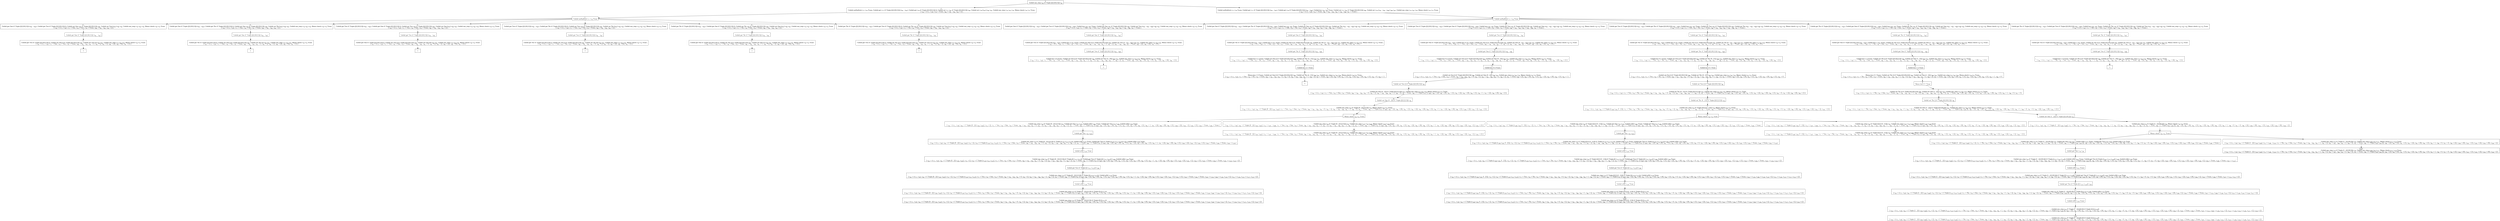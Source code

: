 digraph {
    graph [rankdir=TB
          ,bgcolor=transparent];
    node [shape=box
         ,fillcolor=white
         ,style=filled];
    0 [label=<O <BR/> Unfold one_step v<SUB>43</SUB> (C Triple [[2] [0] [1]]) v<SUB>45</SUB>>];
    1 [label=<C <BR/> Unfold notEqStick v<SUB>77</SUB> v<SUB>78</SUB> Trueo, Unfold get v<SUB>77</SUB> (C Triple [[2] [0] [1]]) (v<SUB>81</SUB> : v<SUB>82</SUB>), Unfold get v<SUB>78</SUB> (C Triple [[2] [0] [1]]) [], Unfold set v<SUB>77</SUB> v<SUB>82</SUB> (C Triple [[2] [0] [1]]) v<SUB>84</SUB>, Unfold set v<SUB>78</SUB> [v<SUB>81</SUB>] v<SUB>84</SUB> v<SUB>45</SUB>, Unfold one_step v<SUB>74</SUB> v<SUB>45</SUB> v<SUB>76</SUB>, Memo check v<SUB>76</SUB> v<SUB>75</SUB> Trueo <BR/>  [ v<SUB>43</SUB> &rarr; (v<SUB>77</SUB>, v<SUB>78</SUB>), v<SUB>79</SUB> &rarr; Trueo, v<SUB>80</SUB> &rarr; v<SUB>81</SUB> : v<SUB>82</SUB>, v<SUB>83</SUB> &rarr; [] ] >];
    2 [label=<C <BR/> Unfold notEqStick v<SUB>77</SUB> v<SUB>78</SUB> Trueo, Unfold get v<SUB>77</SUB> (C Triple [[2] [0] [1]]) (v<SUB>81</SUB> : v<SUB>82</SUB>), Unfold get v<SUB>78</SUB> (C Triple [[2] [0] [1]]) (v<SUB>85</SUB> : v<SUB>86</SUB>), Unfold less v<SUB>81</SUB> v<SUB>85</SUB> Trueo, Unfold set v<SUB>77</SUB> v<SUB>82</SUB> (C Triple [[2] [0] [1]]) v<SUB>88</SUB>, Unfold set v<SUB>78</SUB> (v<SUB>81</SUB> : v<SUB>85</SUB> : v<SUB>86</SUB>) v<SUB>88</SUB> v<SUB>45</SUB>, Unfold one_step v<SUB>74</SUB> v<SUB>45</SUB> v<SUB>76</SUB>, Memo check v<SUB>76</SUB> v<SUB>75</SUB> Trueo <BR/>  [ v<SUB>43</SUB> &rarr; (v<SUB>77</SUB>, v<SUB>78</SUB>), v<SUB>79</SUB> &rarr; Trueo, v<SUB>80</SUB> &rarr; v<SUB>81</SUB> : v<SUB>82</SUB>, v<SUB>83</SUB> &rarr; v<SUB>85</SUB> : v<SUB>86</SUB>, v<SUB>87</SUB> &rarr; Trueo ] >];
    3 [label=<O <BR/> Unfold notEqStick v<SUB>77</SUB> v<SUB>78</SUB> Trueo>];
    4 [label=<C <BR/> Unfold get One (C Triple [[2] [0] [1]]) (v<SUB>81</SUB> : v<SUB>82</SUB>), Unfold get Two (C Triple [[2] [0] [1]]) [], Unfold set One v<SUB>82</SUB> (C Triple [[2] [0] [1]]) v<SUB>84</SUB>, Unfold set Two [v<SUB>81</SUB>] v<SUB>84</SUB> v<SUB>45</SUB>, Unfold one_step v<SUB>74</SUB> v<SUB>45</SUB> v<SUB>76</SUB>, Memo check v<SUB>76</SUB> v<SUB>75</SUB> Trueo <BR/>  [ v<SUB>43</SUB> &rarr; (v<SUB>77</SUB>, v<SUB>78</SUB>), v<SUB>77</SUB> &rarr; One, v<SUB>78</SUB> &rarr; Two, v<SUB>79</SUB> &rarr; Trueo, v<SUB>80</SUB> &rarr; v<SUB>81</SUB> : v<SUB>82</SUB>, v<SUB>83</SUB> &rarr; [] ] >];
    5 [label=<C <BR/> Unfold get One (C Triple [[2] [0] [1]]) (v<SUB>81</SUB> : v<SUB>82</SUB>), Unfold get Thr (C Triple [[2] [0] [1]]) [], Unfold set One v<SUB>82</SUB> (C Triple [[2] [0] [1]]) v<SUB>84</SUB>, Unfold set Thr [v<SUB>81</SUB>] v<SUB>84</SUB> v<SUB>45</SUB>, Unfold one_step v<SUB>74</SUB> v<SUB>45</SUB> v<SUB>76</SUB>, Memo check v<SUB>76</SUB> v<SUB>75</SUB> Trueo <BR/>  [ v<SUB>43</SUB> &rarr; (v<SUB>77</SUB>, v<SUB>78</SUB>), v<SUB>77</SUB> &rarr; One, v<SUB>78</SUB> &rarr; Thr, v<SUB>79</SUB> &rarr; Trueo, v<SUB>80</SUB> &rarr; v<SUB>81</SUB> : v<SUB>82</SUB>, v<SUB>83</SUB> &rarr; [] ] >];
    6 [label=<C <BR/> Unfold get Two (C Triple [[2] [0] [1]]) (v<SUB>81</SUB> : v<SUB>82</SUB>), Unfold get One (C Triple [[2] [0] [1]]) [], Unfold set Two v<SUB>82</SUB> (C Triple [[2] [0] [1]]) v<SUB>84</SUB>, Unfold set One [v<SUB>81</SUB>] v<SUB>84</SUB> v<SUB>45</SUB>, Unfold one_step v<SUB>74</SUB> v<SUB>45</SUB> v<SUB>76</SUB>, Memo check v<SUB>76</SUB> v<SUB>75</SUB> Trueo <BR/>  [ v<SUB>43</SUB> &rarr; (v<SUB>77</SUB>, v<SUB>78</SUB>), v<SUB>77</SUB> &rarr; Two, v<SUB>78</SUB> &rarr; One, v<SUB>79</SUB> &rarr; Trueo, v<SUB>80</SUB> &rarr; v<SUB>81</SUB> : v<SUB>82</SUB>, v<SUB>83</SUB> &rarr; [] ] >];
    7 [label=<C <BR/> Unfold get Two (C Triple [[2] [0] [1]]) (v<SUB>81</SUB> : v<SUB>82</SUB>), Unfold get Thr (C Triple [[2] [0] [1]]) [], Unfold set Two v<SUB>82</SUB> (C Triple [[2] [0] [1]]) v<SUB>84</SUB>, Unfold set Thr [v<SUB>81</SUB>] v<SUB>84</SUB> v<SUB>45</SUB>, Unfold one_step v<SUB>74</SUB> v<SUB>45</SUB> v<SUB>76</SUB>, Memo check v<SUB>76</SUB> v<SUB>75</SUB> Trueo <BR/>  [ v<SUB>43</SUB> &rarr; (v<SUB>77</SUB>, v<SUB>78</SUB>), v<SUB>77</SUB> &rarr; Two, v<SUB>78</SUB> &rarr; Thr, v<SUB>79</SUB> &rarr; Trueo, v<SUB>80</SUB> &rarr; v<SUB>81</SUB> : v<SUB>82</SUB>, v<SUB>83</SUB> &rarr; [] ] >];
    8 [label=<C <BR/> Unfold get Thr (C Triple [[2] [0] [1]]) (v<SUB>81</SUB> : v<SUB>82</SUB>), Unfold get One (C Triple [[2] [0] [1]]) [], Unfold set Thr v<SUB>82</SUB> (C Triple [[2] [0] [1]]) v<SUB>84</SUB>, Unfold set One [v<SUB>81</SUB>] v<SUB>84</SUB> v<SUB>45</SUB>, Unfold one_step v<SUB>74</SUB> v<SUB>45</SUB> v<SUB>76</SUB>, Memo check v<SUB>76</SUB> v<SUB>75</SUB> Trueo <BR/>  [ v<SUB>43</SUB> &rarr; (v<SUB>77</SUB>, v<SUB>78</SUB>), v<SUB>77</SUB> &rarr; Thr, v<SUB>78</SUB> &rarr; One, v<SUB>79</SUB> &rarr; Trueo, v<SUB>80</SUB> &rarr; v<SUB>81</SUB> : v<SUB>82</SUB>, v<SUB>83</SUB> &rarr; [] ] >];
    9 [label=<C <BR/> Unfold get Thr (C Triple [[2] [0] [1]]) (v<SUB>81</SUB> : v<SUB>82</SUB>), Unfold get Two (C Triple [[2] [0] [1]]) [], Unfold set Thr v<SUB>82</SUB> (C Triple [[2] [0] [1]]) v<SUB>84</SUB>, Unfold set Two [v<SUB>81</SUB>] v<SUB>84</SUB> v<SUB>45</SUB>, Unfold one_step v<SUB>74</SUB> v<SUB>45</SUB> v<SUB>76</SUB>, Memo check v<SUB>76</SUB> v<SUB>75</SUB> Trueo <BR/>  [ v<SUB>43</SUB> &rarr; (v<SUB>77</SUB>, v<SUB>78</SUB>), v<SUB>77</SUB> &rarr; Thr, v<SUB>78</SUB> &rarr; Two, v<SUB>79</SUB> &rarr; Trueo, v<SUB>80</SUB> &rarr; v<SUB>81</SUB> : v<SUB>82</SUB>, v<SUB>83</SUB> &rarr; [] ] >];
    10 [label=<O <BR/> Unfold get One (C Triple [[2] [0] [1]]) (v<SUB>81</SUB> : v<SUB>82</SUB>)>];
    11 [label=<C <BR/> Unfold get Two (C Triple [[2] [0] [1]]) [], Unfold set One [] (C Triple [[2] [0] [1]]) v<SUB>84</SUB>, Unfold set Two [2] v<SUB>84</SUB> v<SUB>45</SUB>, Unfold one_step v<SUB>74</SUB> v<SUB>45</SUB> v<SUB>76</SUB>, Memo check v<SUB>76</SUB> v<SUB>75</SUB> Trueo <BR/>  [ v<SUB>43</SUB> &rarr; (v<SUB>77</SUB>, v<SUB>78</SUB>), v<SUB>77</SUB> &rarr; One, v<SUB>78</SUB> &rarr; Two, v<SUB>79</SUB> &rarr; Trueo, v<SUB>80</SUB> &rarr; v<SUB>81</SUB> : v<SUB>82</SUB>, v<SUB>81</SUB> &rarr; 2, v<SUB>82</SUB> &rarr; [], v<SUB>83</SUB> &rarr; [], v<SUB>89</SUB> &rarr; [2], v<SUB>90</SUB> &rarr; [0], v<SUB>91</SUB> &rarr; [1] ] >];
    12 [label=<_|_>];
    13 [label=<O <BR/> Unfold get One (C Triple [[2] [0] [1]]) (v<SUB>81</SUB> : v<SUB>82</SUB>)>];
    14 [label=<C <BR/> Unfold get Thr (C Triple [[2] [0] [1]]) [], Unfold set One [] (C Triple [[2] [0] [1]]) v<SUB>84</SUB>, Unfold set Thr [2] v<SUB>84</SUB> v<SUB>45</SUB>, Unfold one_step v<SUB>74</SUB> v<SUB>45</SUB> v<SUB>76</SUB>, Memo check v<SUB>76</SUB> v<SUB>75</SUB> Trueo <BR/>  [ v<SUB>43</SUB> &rarr; (v<SUB>77</SUB>, v<SUB>78</SUB>), v<SUB>77</SUB> &rarr; One, v<SUB>78</SUB> &rarr; Thr, v<SUB>79</SUB> &rarr; Trueo, v<SUB>80</SUB> &rarr; v<SUB>81</SUB> : v<SUB>82</SUB>, v<SUB>81</SUB> &rarr; 2, v<SUB>82</SUB> &rarr; [], v<SUB>83</SUB> &rarr; [], v<SUB>89</SUB> &rarr; [2], v<SUB>90</SUB> &rarr; [0], v<SUB>91</SUB> &rarr; [1] ] >];
    15 [label=<_|_>];
    16 [label=<O <BR/> Unfold get Two (C Triple [[2] [0] [1]]) (v<SUB>81</SUB> : v<SUB>82</SUB>)>];
    17 [label=<C <BR/> Unfold get One (C Triple [[2] [0] [1]]) [], Unfold set Two [] (C Triple [[2] [0] [1]]) v<SUB>84</SUB>, Unfold set One [0] v<SUB>84</SUB> v<SUB>45</SUB>, Unfold one_step v<SUB>74</SUB> v<SUB>45</SUB> v<SUB>76</SUB>, Memo check v<SUB>76</SUB> v<SUB>75</SUB> Trueo <BR/>  [ v<SUB>43</SUB> &rarr; (v<SUB>77</SUB>, v<SUB>78</SUB>), v<SUB>77</SUB> &rarr; Two, v<SUB>78</SUB> &rarr; One, v<SUB>79</SUB> &rarr; Trueo, v<SUB>80</SUB> &rarr; v<SUB>81</SUB> : v<SUB>82</SUB>, v<SUB>81</SUB> &rarr; 0, v<SUB>82</SUB> &rarr; [], v<SUB>83</SUB> &rarr; [], v<SUB>89</SUB> &rarr; [2], v<SUB>90</SUB> &rarr; [0], v<SUB>91</SUB> &rarr; [1] ] >];
    18 [label=<_|_>];
    19 [label=<O <BR/> Unfold get Two (C Triple [[2] [0] [1]]) (v<SUB>81</SUB> : v<SUB>82</SUB>)>];
    20 [label=<C <BR/> Unfold get Thr (C Triple [[2] [0] [1]]) [], Unfold set Two [] (C Triple [[2] [0] [1]]) v<SUB>84</SUB>, Unfold set Thr [0] v<SUB>84</SUB> v<SUB>45</SUB>, Unfold one_step v<SUB>74</SUB> v<SUB>45</SUB> v<SUB>76</SUB>, Memo check v<SUB>76</SUB> v<SUB>75</SUB> Trueo <BR/>  [ v<SUB>43</SUB> &rarr; (v<SUB>77</SUB>, v<SUB>78</SUB>), v<SUB>77</SUB> &rarr; Two, v<SUB>78</SUB> &rarr; Thr, v<SUB>79</SUB> &rarr; Trueo, v<SUB>80</SUB> &rarr; v<SUB>81</SUB> : v<SUB>82</SUB>, v<SUB>81</SUB> &rarr; 0, v<SUB>82</SUB> &rarr; [], v<SUB>83</SUB> &rarr; [], v<SUB>89</SUB> &rarr; [2], v<SUB>90</SUB> &rarr; [0], v<SUB>91</SUB> &rarr; [1] ] >];
    21 [label=<_|_>];
    22 [label=<O <BR/> Unfold get Thr (C Triple [[2] [0] [1]]) (v<SUB>81</SUB> : v<SUB>82</SUB>)>];
    23 [label=<C <BR/> Unfold get One (C Triple [[2] [0] [1]]) [], Unfold set Thr [] (C Triple [[2] [0] [1]]) v<SUB>84</SUB>, Unfold set One [1] v<SUB>84</SUB> v<SUB>45</SUB>, Unfold one_step v<SUB>74</SUB> v<SUB>45</SUB> v<SUB>76</SUB>, Memo check v<SUB>76</SUB> v<SUB>75</SUB> Trueo <BR/>  [ v<SUB>43</SUB> &rarr; (v<SUB>77</SUB>, v<SUB>78</SUB>), v<SUB>77</SUB> &rarr; Thr, v<SUB>78</SUB> &rarr; One, v<SUB>79</SUB> &rarr; Trueo, v<SUB>80</SUB> &rarr; v<SUB>81</SUB> : v<SUB>82</SUB>, v<SUB>81</SUB> &rarr; 1, v<SUB>82</SUB> &rarr; [], v<SUB>83</SUB> &rarr; [], v<SUB>89</SUB> &rarr; [2], v<SUB>90</SUB> &rarr; [0], v<SUB>91</SUB> &rarr; [1] ] >];
    24 [label=<_|_>];
    25 [label=<O <BR/> Unfold get Thr (C Triple [[2] [0] [1]]) (v<SUB>81</SUB> : v<SUB>82</SUB>)>];
    26 [label=<C <BR/> Unfold get Two (C Triple [[2] [0] [1]]) [], Unfold set Thr [] (C Triple [[2] [0] [1]]) v<SUB>84</SUB>, Unfold set Two [1] v<SUB>84</SUB> v<SUB>45</SUB>, Unfold one_step v<SUB>74</SUB> v<SUB>45</SUB> v<SUB>76</SUB>, Memo check v<SUB>76</SUB> v<SUB>75</SUB> Trueo <BR/>  [ v<SUB>43</SUB> &rarr; (v<SUB>77</SUB>, v<SUB>78</SUB>), v<SUB>77</SUB> &rarr; Thr, v<SUB>78</SUB> &rarr; Two, v<SUB>79</SUB> &rarr; Trueo, v<SUB>80</SUB> &rarr; v<SUB>81</SUB> : v<SUB>82</SUB>, v<SUB>81</SUB> &rarr; 1, v<SUB>82</SUB> &rarr; [], v<SUB>83</SUB> &rarr; [], v<SUB>89</SUB> &rarr; [2], v<SUB>90</SUB> &rarr; [0], v<SUB>91</SUB> &rarr; [1] ] >];
    27 [label=<_|_>];
    28 [label=<O <BR/> Unfold notEqStick v<SUB>77</SUB> v<SUB>78</SUB> Trueo>];
    29 [label=<C <BR/> Unfold get One (C Triple [[2] [0] [1]]) (v<SUB>81</SUB> : v<SUB>82</SUB>), Unfold get Two (C Triple [[2] [0] [1]]) (v<SUB>85</SUB> : v<SUB>86</SUB>), Unfold less v<SUB>81</SUB> v<SUB>85</SUB> Trueo, Unfold set One v<SUB>82</SUB> (C Triple [[2] [0] [1]]) v<SUB>88</SUB>, Unfold set Two (v<SUB>81</SUB> : v<SUB>85</SUB> : v<SUB>86</SUB>) v<SUB>88</SUB> v<SUB>45</SUB>, Unfold one_step v<SUB>74</SUB> v<SUB>45</SUB> v<SUB>76</SUB>, Memo check v<SUB>76</SUB> v<SUB>75</SUB> Trueo <BR/>  [ v<SUB>43</SUB> &rarr; (v<SUB>77</SUB>, v<SUB>78</SUB>), v<SUB>77</SUB> &rarr; One, v<SUB>78</SUB> &rarr; Two, v<SUB>79</SUB> &rarr; Trueo, v<SUB>80</SUB> &rarr; v<SUB>81</SUB> : v<SUB>82</SUB>, v<SUB>83</SUB> &rarr; v<SUB>85</SUB> : v<SUB>86</SUB>, v<SUB>87</SUB> &rarr; Trueo ] >];
    30 [label=<C <BR/> Unfold get One (C Triple [[2] [0] [1]]) (v<SUB>81</SUB> : v<SUB>82</SUB>), Unfold get Thr (C Triple [[2] [0] [1]]) (v<SUB>85</SUB> : v<SUB>86</SUB>), Unfold less v<SUB>81</SUB> v<SUB>85</SUB> Trueo, Unfold set One v<SUB>82</SUB> (C Triple [[2] [0] [1]]) v<SUB>88</SUB>, Unfold set Thr (v<SUB>81</SUB> : v<SUB>85</SUB> : v<SUB>86</SUB>) v<SUB>88</SUB> v<SUB>45</SUB>, Unfold one_step v<SUB>74</SUB> v<SUB>45</SUB> v<SUB>76</SUB>, Memo check v<SUB>76</SUB> v<SUB>75</SUB> Trueo <BR/>  [ v<SUB>43</SUB> &rarr; (v<SUB>77</SUB>, v<SUB>78</SUB>), v<SUB>77</SUB> &rarr; One, v<SUB>78</SUB> &rarr; Thr, v<SUB>79</SUB> &rarr; Trueo, v<SUB>80</SUB> &rarr; v<SUB>81</SUB> : v<SUB>82</SUB>, v<SUB>83</SUB> &rarr; v<SUB>85</SUB> : v<SUB>86</SUB>, v<SUB>87</SUB> &rarr; Trueo ] >];
    31 [label=<C <BR/> Unfold get Two (C Triple [[2] [0] [1]]) (v<SUB>81</SUB> : v<SUB>82</SUB>), Unfold get One (C Triple [[2] [0] [1]]) (v<SUB>85</SUB> : v<SUB>86</SUB>), Unfold less v<SUB>81</SUB> v<SUB>85</SUB> Trueo, Unfold set Two v<SUB>82</SUB> (C Triple [[2] [0] [1]]) v<SUB>88</SUB>, Unfold set One (v<SUB>81</SUB> : v<SUB>85</SUB> : v<SUB>86</SUB>) v<SUB>88</SUB> v<SUB>45</SUB>, Unfold one_step v<SUB>74</SUB> v<SUB>45</SUB> v<SUB>76</SUB>, Memo check v<SUB>76</SUB> v<SUB>75</SUB> Trueo <BR/>  [ v<SUB>43</SUB> &rarr; (v<SUB>77</SUB>, v<SUB>78</SUB>), v<SUB>77</SUB> &rarr; Two, v<SUB>78</SUB> &rarr; One, v<SUB>79</SUB> &rarr; Trueo, v<SUB>80</SUB> &rarr; v<SUB>81</SUB> : v<SUB>82</SUB>, v<SUB>83</SUB> &rarr; v<SUB>85</SUB> : v<SUB>86</SUB>, v<SUB>87</SUB> &rarr; Trueo ] >];
    32 [label=<C <BR/> Unfold get Two (C Triple [[2] [0] [1]]) (v<SUB>81</SUB> : v<SUB>82</SUB>), Unfold get Thr (C Triple [[2] [0] [1]]) (v<SUB>85</SUB> : v<SUB>86</SUB>), Unfold less v<SUB>81</SUB> v<SUB>85</SUB> Trueo, Unfold set Two v<SUB>82</SUB> (C Triple [[2] [0] [1]]) v<SUB>88</SUB>, Unfold set Thr (v<SUB>81</SUB> : v<SUB>85</SUB> : v<SUB>86</SUB>) v<SUB>88</SUB> v<SUB>45</SUB>, Unfold one_step v<SUB>74</SUB> v<SUB>45</SUB> v<SUB>76</SUB>, Memo check v<SUB>76</SUB> v<SUB>75</SUB> Trueo <BR/>  [ v<SUB>43</SUB> &rarr; (v<SUB>77</SUB>, v<SUB>78</SUB>), v<SUB>77</SUB> &rarr; Two, v<SUB>78</SUB> &rarr; Thr, v<SUB>79</SUB> &rarr; Trueo, v<SUB>80</SUB> &rarr; v<SUB>81</SUB> : v<SUB>82</SUB>, v<SUB>83</SUB> &rarr; v<SUB>85</SUB> : v<SUB>86</SUB>, v<SUB>87</SUB> &rarr; Trueo ] >];
    33 [label=<C <BR/> Unfold get Thr (C Triple [[2] [0] [1]]) (v<SUB>81</SUB> : v<SUB>82</SUB>), Unfold get One (C Triple [[2] [0] [1]]) (v<SUB>85</SUB> : v<SUB>86</SUB>), Unfold less v<SUB>81</SUB> v<SUB>85</SUB> Trueo, Unfold set Thr v<SUB>82</SUB> (C Triple [[2] [0] [1]]) v<SUB>88</SUB>, Unfold set One (v<SUB>81</SUB> : v<SUB>85</SUB> : v<SUB>86</SUB>) v<SUB>88</SUB> v<SUB>45</SUB>, Unfold one_step v<SUB>74</SUB> v<SUB>45</SUB> v<SUB>76</SUB>, Memo check v<SUB>76</SUB> v<SUB>75</SUB> Trueo <BR/>  [ v<SUB>43</SUB> &rarr; (v<SUB>77</SUB>, v<SUB>78</SUB>), v<SUB>77</SUB> &rarr; Thr, v<SUB>78</SUB> &rarr; One, v<SUB>79</SUB> &rarr; Trueo, v<SUB>80</SUB> &rarr; v<SUB>81</SUB> : v<SUB>82</SUB>, v<SUB>83</SUB> &rarr; v<SUB>85</SUB> : v<SUB>86</SUB>, v<SUB>87</SUB> &rarr; Trueo ] >];
    34 [label=<C <BR/> Unfold get Thr (C Triple [[2] [0] [1]]) (v<SUB>81</SUB> : v<SUB>82</SUB>), Unfold get Two (C Triple [[2] [0] [1]]) (v<SUB>85</SUB> : v<SUB>86</SUB>), Unfold less v<SUB>81</SUB> v<SUB>85</SUB> Trueo, Unfold set Thr v<SUB>82</SUB> (C Triple [[2] [0] [1]]) v<SUB>88</SUB>, Unfold set Two (v<SUB>81</SUB> : v<SUB>85</SUB> : v<SUB>86</SUB>) v<SUB>88</SUB> v<SUB>45</SUB>, Unfold one_step v<SUB>74</SUB> v<SUB>45</SUB> v<SUB>76</SUB>, Memo check v<SUB>76</SUB> v<SUB>75</SUB> Trueo <BR/>  [ v<SUB>43</SUB> &rarr; (v<SUB>77</SUB>, v<SUB>78</SUB>), v<SUB>77</SUB> &rarr; Thr, v<SUB>78</SUB> &rarr; Two, v<SUB>79</SUB> &rarr; Trueo, v<SUB>80</SUB> &rarr; v<SUB>81</SUB> : v<SUB>82</SUB>, v<SUB>83</SUB> &rarr; v<SUB>85</SUB> : v<SUB>86</SUB>, v<SUB>87</SUB> &rarr; Trueo ] >];
    35 [label=<O <BR/> Unfold get One (C Triple [[2] [0] [1]]) (v<SUB>81</SUB> : v<SUB>82</SUB>)>];
    36 [label=<C <BR/> Unfold get Two (C Triple [[2] [0] [1]]) (v<SUB>85</SUB> : v<SUB>86</SUB>), Unfold less 2 v<SUB>85</SUB> Trueo, Unfold set One [] (C Triple [[2] [0] [1]]) v<SUB>88</SUB>, Unfold set Two (2 : v<SUB>85</SUB> : v<SUB>86</SUB>) v<SUB>88</SUB> v<SUB>45</SUB>, Unfold one_step v<SUB>74</SUB> v<SUB>45</SUB> v<SUB>76</SUB>, Memo check v<SUB>76</SUB> v<SUB>75</SUB> Trueo <BR/>  [ v<SUB>43</SUB> &rarr; (v<SUB>77</SUB>, v<SUB>78</SUB>), v<SUB>77</SUB> &rarr; One, v<SUB>78</SUB> &rarr; Two, v<SUB>79</SUB> &rarr; Trueo, v<SUB>80</SUB> &rarr; v<SUB>81</SUB> : v<SUB>82</SUB>, v<SUB>81</SUB> &rarr; 2, v<SUB>82</SUB> &rarr; [], v<SUB>83</SUB> &rarr; v<SUB>85</SUB> : v<SUB>86</SUB>, v<SUB>87</SUB> &rarr; Trueo, v<SUB>89</SUB> &rarr; [2], v<SUB>90</SUB> &rarr; [0], v<SUB>91</SUB> &rarr; [1] ] >];
    37 [label=<O <BR/> Unfold get Two (C Triple [[2] [0] [1]]) (v<SUB>85</SUB> : v<SUB>86</SUB>)>];
    38 [label=<C <BR/> Unfold less 2 0 Trueo, Unfold set One [] (C Triple [[2] [0] [1]]) v<SUB>88</SUB>, Unfold set Two (2 : [0]) v<SUB>88</SUB> v<SUB>45</SUB>, Unfold one_step v<SUB>74</SUB> v<SUB>45</SUB> v<SUB>76</SUB>, Memo check v<SUB>76</SUB> v<SUB>75</SUB> Trueo <BR/>  [ v<SUB>43</SUB> &rarr; (v<SUB>77</SUB>, v<SUB>78</SUB>), v<SUB>77</SUB> &rarr; One, v<SUB>78</SUB> &rarr; Two, v<SUB>79</SUB> &rarr; Trueo, v<SUB>80</SUB> &rarr; v<SUB>81</SUB> : v<SUB>82</SUB>, v<SUB>81</SUB> &rarr; 2, v<SUB>82</SUB> &rarr; [], v<SUB>83</SUB> &rarr; v<SUB>85</SUB> : v<SUB>86</SUB>, v<SUB>85</SUB> &rarr; 0, v<SUB>86</SUB> &rarr; [], v<SUB>87</SUB> &rarr; Trueo, v<SUB>89</SUB> &rarr; [2], v<SUB>90</SUB> &rarr; [0], v<SUB>91</SUB> &rarr; [1], v<SUB>92</SUB> &rarr; [2], v<SUB>93</SUB> &rarr; [0], v<SUB>94</SUB> &rarr; [1] ] >];
    39 [label=<_|_>];
    40 [label=<O <BR/> Unfold get One (C Triple [[2] [0] [1]]) (v<SUB>81</SUB> : v<SUB>82</SUB>)>];
    41 [label=<C <BR/> Unfold get Thr (C Triple [[2] [0] [1]]) (v<SUB>85</SUB> : v<SUB>86</SUB>), Unfold less 2 v<SUB>85</SUB> Trueo, Unfold set One [] (C Triple [[2] [0] [1]]) v<SUB>88</SUB>, Unfold set Thr (2 : v<SUB>85</SUB> : v<SUB>86</SUB>) v<SUB>88</SUB> v<SUB>45</SUB>, Unfold one_step v<SUB>74</SUB> v<SUB>45</SUB> v<SUB>76</SUB>, Memo check v<SUB>76</SUB> v<SUB>75</SUB> Trueo <BR/>  [ v<SUB>43</SUB> &rarr; (v<SUB>77</SUB>, v<SUB>78</SUB>), v<SUB>77</SUB> &rarr; One, v<SUB>78</SUB> &rarr; Thr, v<SUB>79</SUB> &rarr; Trueo, v<SUB>80</SUB> &rarr; v<SUB>81</SUB> : v<SUB>82</SUB>, v<SUB>81</SUB> &rarr; 2, v<SUB>82</SUB> &rarr; [], v<SUB>83</SUB> &rarr; v<SUB>85</SUB> : v<SUB>86</SUB>, v<SUB>87</SUB> &rarr; Trueo, v<SUB>89</SUB> &rarr; [2], v<SUB>90</SUB> &rarr; [0], v<SUB>91</SUB> &rarr; [1] ] >];
    42 [label=<O <BR/> Unfold get Thr (C Triple [[2] [0] [1]]) (v<SUB>85</SUB> : v<SUB>86</SUB>)>];
    43 [label=<C <BR/> Unfold less 2 1 Trueo, Unfold set One [] (C Triple [[2] [0] [1]]) v<SUB>88</SUB>, Unfold set Thr (2 : [1]) v<SUB>88</SUB> v<SUB>45</SUB>, Unfold one_step v<SUB>74</SUB> v<SUB>45</SUB> v<SUB>76</SUB>, Memo check v<SUB>76</SUB> v<SUB>75</SUB> Trueo <BR/>  [ v<SUB>43</SUB> &rarr; (v<SUB>77</SUB>, v<SUB>78</SUB>), v<SUB>77</SUB> &rarr; One, v<SUB>78</SUB> &rarr; Thr, v<SUB>79</SUB> &rarr; Trueo, v<SUB>80</SUB> &rarr; v<SUB>81</SUB> : v<SUB>82</SUB>, v<SUB>81</SUB> &rarr; 2, v<SUB>82</SUB> &rarr; [], v<SUB>83</SUB> &rarr; v<SUB>85</SUB> : v<SUB>86</SUB>, v<SUB>85</SUB> &rarr; 1, v<SUB>86</SUB> &rarr; [], v<SUB>87</SUB> &rarr; Trueo, v<SUB>89</SUB> &rarr; [2], v<SUB>90</SUB> &rarr; [0], v<SUB>91</SUB> &rarr; [1], v<SUB>92</SUB> &rarr; [2], v<SUB>93</SUB> &rarr; [0], v<SUB>94</SUB> &rarr; [1] ] >];
    44 [label=<O <BR/> Unfold less 2 1 Trueo>];
    45 [label=<C <BR/> Memo less 1 0 Trueo, Unfold set One [] (C Triple [[2] [0] [1]]) v<SUB>88</SUB>, Unfold set Thr (2 : [1]) v<SUB>88</SUB> v<SUB>45</SUB>, Unfold one_step v<SUB>74</SUB> v<SUB>45</SUB> v<SUB>76</SUB>, Memo check v<SUB>76</SUB> v<SUB>75</SUB> Trueo <BR/>  [ v<SUB>43</SUB> &rarr; (v<SUB>77</SUB>, v<SUB>78</SUB>), v<SUB>77</SUB> &rarr; One, v<SUB>78</SUB> &rarr; Thr, v<SUB>79</SUB> &rarr; Trueo, v<SUB>80</SUB> &rarr; v<SUB>81</SUB> : v<SUB>82</SUB>, v<SUB>81</SUB> &rarr; 2, v<SUB>82</SUB> &rarr; [], v<SUB>83</SUB> &rarr; v<SUB>85</SUB> : v<SUB>86</SUB>, v<SUB>85</SUB> &rarr; 1, v<SUB>86</SUB> &rarr; [], v<SUB>87</SUB> &rarr; Trueo, v<SUB>89</SUB> &rarr; [2], v<SUB>90</SUB> &rarr; [0], v<SUB>91</SUB> &rarr; [1], v<SUB>92</SUB> &rarr; [2], v<SUB>93</SUB> &rarr; [0], v<SUB>94</SUB> &rarr; [1], v<SUB>95</SUB> &rarr; 0, v<SUB>96</SUB> &rarr; 1 ] >];
    46 [label=<_|_>];
    47 [label=<O <BR/> Unfold get Two (C Triple [[2] [0] [1]]) (v<SUB>81</SUB> : v<SUB>82</SUB>)>];
    48 [label=<C <BR/> Unfold get One (C Triple [[2] [0] [1]]) (v<SUB>85</SUB> : v<SUB>86</SUB>), Unfold less 0 v<SUB>85</SUB> Trueo, Unfold set Two [] (C Triple [[2] [0] [1]]) v<SUB>88</SUB>, Unfold set One (0 : v<SUB>85</SUB> : v<SUB>86</SUB>) v<SUB>88</SUB> v<SUB>45</SUB>, Unfold one_step v<SUB>74</SUB> v<SUB>45</SUB> v<SUB>76</SUB>, Memo check v<SUB>76</SUB> v<SUB>75</SUB> Trueo <BR/>  [ v<SUB>43</SUB> &rarr; (v<SUB>77</SUB>, v<SUB>78</SUB>), v<SUB>77</SUB> &rarr; Two, v<SUB>78</SUB> &rarr; One, v<SUB>79</SUB> &rarr; Trueo, v<SUB>80</SUB> &rarr; v<SUB>81</SUB> : v<SUB>82</SUB>, v<SUB>81</SUB> &rarr; 0, v<SUB>82</SUB> &rarr; [], v<SUB>83</SUB> &rarr; v<SUB>85</SUB> : v<SUB>86</SUB>, v<SUB>87</SUB> &rarr; Trueo, v<SUB>89</SUB> &rarr; [2], v<SUB>90</SUB> &rarr; [0], v<SUB>91</SUB> &rarr; [1] ] >];
    49 [label=<O <BR/> Unfold get One (C Triple [[2] [0] [1]]) (v<SUB>85</SUB> : v<SUB>86</SUB>)>];
    50 [label=<C <BR/> Unfold less 0 2 Trueo, Unfold set Two [] (C Triple [[2] [0] [1]]) v<SUB>88</SUB>, Unfold set One (0 : [2]) v<SUB>88</SUB> v<SUB>45</SUB>, Unfold one_step v<SUB>74</SUB> v<SUB>45</SUB> v<SUB>76</SUB>, Memo check v<SUB>76</SUB> v<SUB>75</SUB> Trueo <BR/>  [ v<SUB>43</SUB> &rarr; (v<SUB>77</SUB>, v<SUB>78</SUB>), v<SUB>77</SUB> &rarr; Two, v<SUB>78</SUB> &rarr; One, v<SUB>79</SUB> &rarr; Trueo, v<SUB>80</SUB> &rarr; v<SUB>81</SUB> : v<SUB>82</SUB>, v<SUB>81</SUB> &rarr; 0, v<SUB>82</SUB> &rarr; [], v<SUB>83</SUB> &rarr; v<SUB>85</SUB> : v<SUB>86</SUB>, v<SUB>85</SUB> &rarr; 2, v<SUB>86</SUB> &rarr; [], v<SUB>87</SUB> &rarr; Trueo, v<SUB>89</SUB> &rarr; [2], v<SUB>90</SUB> &rarr; [0], v<SUB>91</SUB> &rarr; [1], v<SUB>92</SUB> &rarr; [2], v<SUB>93</SUB> &rarr; [0], v<SUB>94</SUB> &rarr; [1] ] >];
    51 [label=<O <BR/> Unfold less 0 2 Trueo>];
    52 [label=<C <BR/> Unfold set Two [] (C Triple [[2] [0] [1]]) v<SUB>88</SUB>, Unfold set One (0 : [2]) v<SUB>88</SUB> v<SUB>45</SUB>, Unfold one_step v<SUB>74</SUB> v<SUB>45</SUB> v<SUB>76</SUB>, Memo check v<SUB>76</SUB> v<SUB>75</SUB> Trueo <BR/>  [ v<SUB>43</SUB> &rarr; (v<SUB>77</SUB>, v<SUB>78</SUB>), v<SUB>77</SUB> &rarr; Two, v<SUB>78</SUB> &rarr; One, v<SUB>79</SUB> &rarr; Trueo, v<SUB>80</SUB> &rarr; v<SUB>81</SUB> : v<SUB>82</SUB>, v<SUB>81</SUB> &rarr; 0, v<SUB>82</SUB> &rarr; [], v<SUB>83</SUB> &rarr; v<SUB>85</SUB> : v<SUB>86</SUB>, v<SUB>85</SUB> &rarr; 2, v<SUB>86</SUB> &rarr; [], v<SUB>87</SUB> &rarr; Trueo, v<SUB>89</SUB> &rarr; [2], v<SUB>90</SUB> &rarr; [0], v<SUB>91</SUB> &rarr; [1], v<SUB>92</SUB> &rarr; [2], v<SUB>93</SUB> &rarr; [0], v<SUB>94</SUB> &rarr; [1], v<SUB>95</SUB> &rarr; 1 ] >];
    53 [label=<O <BR/> Unfold set Two [] (C Triple [[2] [0] [1]]) v<SUB>88</SUB>>];
    54 [label=<C <BR/> Unfold set One (0 : [2]) (C Triple [[2] [] [1]]) v<SUB>45</SUB>, Unfold one_step v<SUB>74</SUB> v<SUB>45</SUB> v<SUB>76</SUB>, Memo check v<SUB>76</SUB> v<SUB>75</SUB> Trueo <BR/>  [ v<SUB>43</SUB> &rarr; (v<SUB>77</SUB>, v<SUB>78</SUB>), v<SUB>77</SUB> &rarr; Two, v<SUB>78</SUB> &rarr; One, v<SUB>79</SUB> &rarr; Trueo, v<SUB>80</SUB> &rarr; v<SUB>81</SUB> : v<SUB>82</SUB>, v<SUB>81</SUB> &rarr; 0, v<SUB>82</SUB> &rarr; [], v<SUB>83</SUB> &rarr; v<SUB>85</SUB> : v<SUB>86</SUB>, v<SUB>85</SUB> &rarr; 2, v<SUB>86</SUB> &rarr; [], v<SUB>87</SUB> &rarr; Trueo, v<SUB>88</SUB> &rarr; C Triple [v<SUB>97</SUB> [] v<SUB>99</SUB>], v<SUB>89</SUB> &rarr; [2], v<SUB>90</SUB> &rarr; [0], v<SUB>91</SUB> &rarr; [1], v<SUB>92</SUB> &rarr; [2], v<SUB>93</SUB> &rarr; [0], v<SUB>94</SUB> &rarr; [1], v<SUB>95</SUB> &rarr; 1, v<SUB>97</SUB> &rarr; [2], v<SUB>98</SUB> &rarr; [0], v<SUB>99</SUB> &rarr; [1] ] >];
    55 [label=<O <BR/> Unfold set One (0 : [2]) (C Triple [[2] [] [1]]) v<SUB>45</SUB>>];
    56 [label=<C <BR/> Unfold one_step v<SUB>74</SUB> (C Triple [0 : [2] [] [1]]) v<SUB>76</SUB>, Memo check v<SUB>76</SUB> v<SUB>75</SUB> Trueo <BR/>  [ v<SUB>43</SUB> &rarr; (v<SUB>77</SUB>, v<SUB>78</SUB>), v<SUB>45</SUB> &rarr; C Triple [0 : [2] v<SUB>101</SUB> v<SUB>102</SUB>], v<SUB>77</SUB> &rarr; Two, v<SUB>78</SUB> &rarr; One, v<SUB>79</SUB> &rarr; Trueo, v<SUB>80</SUB> &rarr; v<SUB>81</SUB> : v<SUB>82</SUB>, v<SUB>81</SUB> &rarr; 0, v<SUB>82</SUB> &rarr; [], v<SUB>83</SUB> &rarr; v<SUB>85</SUB> : v<SUB>86</SUB>, v<SUB>85</SUB> &rarr; 2, v<SUB>86</SUB> &rarr; [], v<SUB>87</SUB> &rarr; Trueo, v<SUB>88</SUB> &rarr; C Triple [v<SUB>97</SUB> [] v<SUB>99</SUB>], v<SUB>89</SUB> &rarr; [2], v<SUB>90</SUB> &rarr; [0], v<SUB>91</SUB> &rarr; [1], v<SUB>92</SUB> &rarr; [2], v<SUB>93</SUB> &rarr; [0], v<SUB>94</SUB> &rarr; [1], v<SUB>95</SUB> &rarr; 1, v<SUB>97</SUB> &rarr; [2], v<SUB>98</SUB> &rarr; [0], v<SUB>99</SUB> &rarr; [1], v<SUB>100</SUB> &rarr; [2], v<SUB>101</SUB> &rarr; [], v<SUB>102</SUB> &rarr; [1] ] >];
    57 [label=<O <BR/> Memo check v<SUB>76</SUB> v<SUB>75</SUB> Trueo>];
    58 [label=<C <BR/> Unfold one_step v<SUB>74</SUB> (C Triple [0 : [2] [] [1]]) v<SUB>76</SUB>, Unfold get One v<SUB>76</SUB> v<SUB>105</SUB>, Unfold isNil v<SUB>105</SUB> Trueo, Unfold get Two v<SUB>76</SUB> v<SUB>106</SUB>, Unfold isNil v<SUB>106</SUB> Trueo <BR/>  [ v<SUB>43</SUB> &rarr; (v<SUB>77</SUB>, v<SUB>78</SUB>), v<SUB>45</SUB> &rarr; C Triple [0 : [2] v<SUB>101</SUB> v<SUB>102</SUB>], v<SUB>75</SUB> &rarr; [], v<SUB>77</SUB> &rarr; Two, v<SUB>78</SUB> &rarr; One, v<SUB>79</SUB> &rarr; Trueo, v<SUB>80</SUB> &rarr; v<SUB>81</SUB> : v<SUB>82</SUB>, v<SUB>81</SUB> &rarr; 0, v<SUB>82</SUB> &rarr; [], v<SUB>83</SUB> &rarr; v<SUB>85</SUB> : v<SUB>86</SUB>, v<SUB>85</SUB> &rarr; 2, v<SUB>86</SUB> &rarr; [], v<SUB>87</SUB> &rarr; Trueo, v<SUB>88</SUB> &rarr; C Triple [v<SUB>97</SUB> [] v<SUB>99</SUB>], v<SUB>89</SUB> &rarr; [2], v<SUB>90</SUB> &rarr; [0], v<SUB>91</SUB> &rarr; [1], v<SUB>92</SUB> &rarr; [2], v<SUB>93</SUB> &rarr; [0], v<SUB>94</SUB> &rarr; [1], v<SUB>95</SUB> &rarr; 1, v<SUB>97</SUB> &rarr; [2], v<SUB>98</SUB> &rarr; [0], v<SUB>99</SUB> &rarr; [1], v<SUB>100</SUB> &rarr; [2], v<SUB>101</SUB> &rarr; [], v<SUB>102</SUB> &rarr; [1], v<SUB>103</SUB> &rarr; Trueo, v<SUB>104</SUB> &rarr; Trueo ] >];
    59 [label=<C <BR/> Unfold one_step v<SUB>74</SUB> (C Triple [0 : [2] [] [1]]) v<SUB>76</SUB>, Unfold one_step v<SUB>107</SUB> v<SUB>76</SUB> v<SUB>109</SUB>, Memo check v<SUB>109</SUB> v<SUB>108</SUB> Trueo <BR/>  [ v<SUB>43</SUB> &rarr; (v<SUB>77</SUB>, v<SUB>78</SUB>), v<SUB>45</SUB> &rarr; C Triple [0 : [2] v<SUB>101</SUB> v<SUB>102</SUB>], v<SUB>75</SUB> &rarr; v<SUB>107</SUB> : v<SUB>108</SUB>, v<SUB>77</SUB> &rarr; Two, v<SUB>78</SUB> &rarr; One, v<SUB>79</SUB> &rarr; Trueo, v<SUB>80</SUB> &rarr; v<SUB>81</SUB> : v<SUB>82</SUB>, v<SUB>81</SUB> &rarr; 0, v<SUB>82</SUB> &rarr; [], v<SUB>83</SUB> &rarr; v<SUB>85</SUB> : v<SUB>86</SUB>, v<SUB>85</SUB> &rarr; 2, v<SUB>86</SUB> &rarr; [], v<SUB>87</SUB> &rarr; Trueo, v<SUB>88</SUB> &rarr; C Triple [v<SUB>97</SUB> [] v<SUB>99</SUB>], v<SUB>89</SUB> &rarr; [2], v<SUB>90</SUB> &rarr; [0], v<SUB>91</SUB> &rarr; [1], v<SUB>92</SUB> &rarr; [2], v<SUB>93</SUB> &rarr; [0], v<SUB>94</SUB> &rarr; [1], v<SUB>95</SUB> &rarr; 1, v<SUB>97</SUB> &rarr; [2], v<SUB>98</SUB> &rarr; [0], v<SUB>99</SUB> &rarr; [1], v<SUB>100</SUB> &rarr; [2], v<SUB>101</SUB> &rarr; [], v<SUB>102</SUB> &rarr; [1] ] >];
    60 [label=<O <BR/> Unfold get One v<SUB>76</SUB> v<SUB>105</SUB>>];
    61 [label=<C <BR/> Unfold one_step v<SUB>74</SUB> (C Triple [0 : [2] [] [1]]) (C Triple [v<SUB>110</SUB> v<SUB>111</SUB> v<SUB>112</SUB>]), Unfold isNil v<SUB>110</SUB> Trueo, Unfold get Two (C Triple [v<SUB>110</SUB> v<SUB>111</SUB> v<SUB>112</SUB>]) v<SUB>106</SUB>, Unfold isNil v<SUB>106</SUB> Trueo <BR/>  [ v<SUB>43</SUB> &rarr; (v<SUB>77</SUB>, v<SUB>78</SUB>), v<SUB>45</SUB> &rarr; C Triple [0 : [2] v<SUB>101</SUB> v<SUB>102</SUB>], v<SUB>75</SUB> &rarr; [], v<SUB>76</SUB> &rarr; C Triple [v<SUB>110</SUB> v<SUB>111</SUB> v<SUB>112</SUB>], v<SUB>77</SUB> &rarr; Two, v<SUB>78</SUB> &rarr; One, v<SUB>79</SUB> &rarr; Trueo, v<SUB>80</SUB> &rarr; v<SUB>81</SUB> : v<SUB>82</SUB>, v<SUB>81</SUB> &rarr; 0, v<SUB>82</SUB> &rarr; [], v<SUB>83</SUB> &rarr; v<SUB>85</SUB> : v<SUB>86</SUB>, v<SUB>85</SUB> &rarr; 2, v<SUB>86</SUB> &rarr; [], v<SUB>87</SUB> &rarr; Trueo, v<SUB>88</SUB> &rarr; C Triple [v<SUB>97</SUB> [] v<SUB>99</SUB>], v<SUB>89</SUB> &rarr; [2], v<SUB>90</SUB> &rarr; [0], v<SUB>91</SUB> &rarr; [1], v<SUB>92</SUB> &rarr; [2], v<SUB>93</SUB> &rarr; [0], v<SUB>94</SUB> &rarr; [1], v<SUB>95</SUB> &rarr; 1, v<SUB>97</SUB> &rarr; [2], v<SUB>98</SUB> &rarr; [0], v<SUB>99</SUB> &rarr; [1], v<SUB>100</SUB> &rarr; [2], v<SUB>101</SUB> &rarr; [], v<SUB>102</SUB> &rarr; [1], v<SUB>103</SUB> &rarr; Trueo, v<SUB>104</SUB> &rarr; Trueo, v<SUB>105</SUB> &rarr; v<SUB>110</SUB> ] >];
    62 [label=<O <BR/> Unfold isNil v<SUB>110</SUB> Trueo>];
    63 [label=<C <BR/> Unfold one_step v<SUB>74</SUB> (C Triple [0 : [2] [] [1]]) (C Triple [[] v<SUB>111</SUB> v<SUB>112</SUB>]), Unfold get Two (C Triple [[] v<SUB>111</SUB> v<SUB>112</SUB>]) v<SUB>106</SUB>, Unfold isNil v<SUB>106</SUB> Trueo <BR/>  [ v<SUB>43</SUB> &rarr; (v<SUB>77</SUB>, v<SUB>78</SUB>), v<SUB>45</SUB> &rarr; C Triple [0 : [2] v<SUB>101</SUB> v<SUB>102</SUB>], v<SUB>75</SUB> &rarr; [], v<SUB>76</SUB> &rarr; C Triple [v<SUB>110</SUB> v<SUB>111</SUB> v<SUB>112</SUB>], v<SUB>77</SUB> &rarr; Two, v<SUB>78</SUB> &rarr; One, v<SUB>79</SUB> &rarr; Trueo, v<SUB>80</SUB> &rarr; v<SUB>81</SUB> : v<SUB>82</SUB>, v<SUB>81</SUB> &rarr; 0, v<SUB>82</SUB> &rarr; [], v<SUB>83</SUB> &rarr; v<SUB>85</SUB> : v<SUB>86</SUB>, v<SUB>85</SUB> &rarr; 2, v<SUB>86</SUB> &rarr; [], v<SUB>87</SUB> &rarr; Trueo, v<SUB>88</SUB> &rarr; C Triple [v<SUB>97</SUB> [] v<SUB>99</SUB>], v<SUB>89</SUB> &rarr; [2], v<SUB>90</SUB> &rarr; [0], v<SUB>91</SUB> &rarr; [1], v<SUB>92</SUB> &rarr; [2], v<SUB>93</SUB> &rarr; [0], v<SUB>94</SUB> &rarr; [1], v<SUB>95</SUB> &rarr; 1, v<SUB>97</SUB> &rarr; [2], v<SUB>98</SUB> &rarr; [0], v<SUB>99</SUB> &rarr; [1], v<SUB>100</SUB> &rarr; [2], v<SUB>101</SUB> &rarr; [], v<SUB>102</SUB> &rarr; [1], v<SUB>103</SUB> &rarr; Trueo, v<SUB>104</SUB> &rarr; Trueo, v<SUB>105</SUB> &rarr; v<SUB>110</SUB>, v<SUB>110</SUB> &rarr; [] ] >];
    64 [label=<O <BR/> Unfold get Two (C Triple [[] v<SUB>111</SUB> v<SUB>112</SUB>]) v<SUB>106</SUB>>];
    65 [label=<C <BR/> Unfold one_step v<SUB>74</SUB> (C Triple [0 : [2] [] [1]]) (C Triple [[] v<SUB>116</SUB> v<SUB>117</SUB>]), Unfold isNil v<SUB>116</SUB> Trueo <BR/>  [ v<SUB>43</SUB> &rarr; (v<SUB>77</SUB>, v<SUB>78</SUB>), v<SUB>45</SUB> &rarr; C Triple [0 : [2] v<SUB>101</SUB> v<SUB>102</SUB>], v<SUB>75</SUB> &rarr; [], v<SUB>76</SUB> &rarr; C Triple [v<SUB>110</SUB> v<SUB>111</SUB> v<SUB>112</SUB>], v<SUB>77</SUB> &rarr; Two, v<SUB>78</SUB> &rarr; One, v<SUB>79</SUB> &rarr; Trueo, v<SUB>80</SUB> &rarr; v<SUB>81</SUB> : v<SUB>82</SUB>, v<SUB>81</SUB> &rarr; 0, v<SUB>82</SUB> &rarr; [], v<SUB>83</SUB> &rarr; v<SUB>85</SUB> : v<SUB>86</SUB>, v<SUB>85</SUB> &rarr; 2, v<SUB>86</SUB> &rarr; [], v<SUB>87</SUB> &rarr; Trueo, v<SUB>88</SUB> &rarr; C Triple [v<SUB>97</SUB> [] v<SUB>99</SUB>], v<SUB>89</SUB> &rarr; [2], v<SUB>90</SUB> &rarr; [0], v<SUB>91</SUB> &rarr; [1], v<SUB>92</SUB> &rarr; [2], v<SUB>93</SUB> &rarr; [0], v<SUB>94</SUB> &rarr; [1], v<SUB>95</SUB> &rarr; 1, v<SUB>97</SUB> &rarr; [2], v<SUB>98</SUB> &rarr; [0], v<SUB>99</SUB> &rarr; [1], v<SUB>100</SUB> &rarr; [2], v<SUB>101</SUB> &rarr; [], v<SUB>102</SUB> &rarr; [1], v<SUB>103</SUB> &rarr; Trueo, v<SUB>104</SUB> &rarr; Trueo, v<SUB>105</SUB> &rarr; v<SUB>110</SUB>, v<SUB>106</SUB> &rarr; v<SUB>116</SUB>, v<SUB>110</SUB> &rarr; [], v<SUB>111</SUB> &rarr; v<SUB>116</SUB>, v<SUB>112</SUB> &rarr; v<SUB>117</SUB>, v<SUB>115</SUB> &rarr; [] ] >];
    66 [label=<O <BR/> Unfold isNil v<SUB>116</SUB> Trueo>];
    67 [label=<C <BR/> Unfold one_step v<SUB>74</SUB> (C Triple [0 : [2] [] [1]]) (C Triple [[] [] v<SUB>117</SUB>]) <BR/>  [ v<SUB>43</SUB> &rarr; (v<SUB>77</SUB>, v<SUB>78</SUB>), v<SUB>45</SUB> &rarr; C Triple [0 : [2] v<SUB>101</SUB> v<SUB>102</SUB>], v<SUB>75</SUB> &rarr; [], v<SUB>76</SUB> &rarr; C Triple [v<SUB>110</SUB> v<SUB>111</SUB> v<SUB>112</SUB>], v<SUB>77</SUB> &rarr; Two, v<SUB>78</SUB> &rarr; One, v<SUB>79</SUB> &rarr; Trueo, v<SUB>80</SUB> &rarr; v<SUB>81</SUB> : v<SUB>82</SUB>, v<SUB>81</SUB> &rarr; 0, v<SUB>82</SUB> &rarr; [], v<SUB>83</SUB> &rarr; v<SUB>85</SUB> : v<SUB>86</SUB>, v<SUB>85</SUB> &rarr; 2, v<SUB>86</SUB> &rarr; [], v<SUB>87</SUB> &rarr; Trueo, v<SUB>88</SUB> &rarr; C Triple [v<SUB>97</SUB> [] v<SUB>99</SUB>], v<SUB>89</SUB> &rarr; [2], v<SUB>90</SUB> &rarr; [0], v<SUB>91</SUB> &rarr; [1], v<SUB>92</SUB> &rarr; [2], v<SUB>93</SUB> &rarr; [0], v<SUB>94</SUB> &rarr; [1], v<SUB>95</SUB> &rarr; 1, v<SUB>97</SUB> &rarr; [2], v<SUB>98</SUB> &rarr; [0], v<SUB>99</SUB> &rarr; [1], v<SUB>100</SUB> &rarr; [2], v<SUB>101</SUB> &rarr; [], v<SUB>102</SUB> &rarr; [1], v<SUB>103</SUB> &rarr; Trueo, v<SUB>104</SUB> &rarr; Trueo, v<SUB>105</SUB> &rarr; v<SUB>110</SUB>, v<SUB>106</SUB> &rarr; v<SUB>116</SUB>, v<SUB>110</SUB> &rarr; [], v<SUB>111</SUB> &rarr; v<SUB>116</SUB>, v<SUB>112</SUB> &rarr; v<SUB>117</SUB>, v<SUB>115</SUB> &rarr; [], v<SUB>116</SUB> &rarr; [] ] >];
    68 [label=<Leaf <BR/> Unfold one_step v<SUB>74</SUB> (C Triple [0 : [2] [] [1]]) (C Triple [[] [] v<SUB>117</SUB>]) <BR/>  [ v<SUB>43</SUB> &rarr; (v<SUB>77</SUB>, v<SUB>78</SUB>), v<SUB>45</SUB> &rarr; C Triple [0 : [2] v<SUB>101</SUB> v<SUB>102</SUB>], v<SUB>75</SUB> &rarr; [], v<SUB>76</SUB> &rarr; C Triple [v<SUB>110</SUB> v<SUB>111</SUB> v<SUB>112</SUB>], v<SUB>77</SUB> &rarr; Two, v<SUB>78</SUB> &rarr; One, v<SUB>79</SUB> &rarr; Trueo, v<SUB>80</SUB> &rarr; v<SUB>81</SUB> : v<SUB>82</SUB>, v<SUB>81</SUB> &rarr; 0, v<SUB>82</SUB> &rarr; [], v<SUB>83</SUB> &rarr; v<SUB>85</SUB> : v<SUB>86</SUB>, v<SUB>85</SUB> &rarr; 2, v<SUB>86</SUB> &rarr; [], v<SUB>87</SUB> &rarr; Trueo, v<SUB>88</SUB> &rarr; C Triple [v<SUB>97</SUB> [] v<SUB>99</SUB>], v<SUB>89</SUB> &rarr; [2], v<SUB>90</SUB> &rarr; [0], v<SUB>91</SUB> &rarr; [1], v<SUB>92</SUB> &rarr; [2], v<SUB>93</SUB> &rarr; [0], v<SUB>94</SUB> &rarr; [1], v<SUB>95</SUB> &rarr; 1, v<SUB>97</SUB> &rarr; [2], v<SUB>98</SUB> &rarr; [0], v<SUB>99</SUB> &rarr; [1], v<SUB>100</SUB> &rarr; [2], v<SUB>101</SUB> &rarr; [], v<SUB>102</SUB> &rarr; [1], v<SUB>103</SUB> &rarr; Trueo, v<SUB>104</SUB> &rarr; Trueo, v<SUB>105</SUB> &rarr; v<SUB>110</SUB>, v<SUB>106</SUB> &rarr; v<SUB>116</SUB>, v<SUB>110</SUB> &rarr; [], v<SUB>111</SUB> &rarr; v<SUB>116</SUB>, v<SUB>112</SUB> &rarr; v<SUB>117</SUB>, v<SUB>115</SUB> &rarr; [], v<SUB>116</SUB> &rarr; [] ] >];
    69 [label=<Leaf <BR/> Unfold one_step v<SUB>74</SUB> (C Triple [0 : [2] [] [1]]) v<SUB>76</SUB>, Unfold one_step v<SUB>107</SUB> v<SUB>76</SUB> v<SUB>109</SUB>, Memo check v<SUB>109</SUB> v<SUB>108</SUB> Trueo <BR/>  [ v<SUB>43</SUB> &rarr; (v<SUB>77</SUB>, v<SUB>78</SUB>), v<SUB>45</SUB> &rarr; C Triple [0 : [2] v<SUB>101</SUB> v<SUB>102</SUB>], v<SUB>75</SUB> &rarr; v<SUB>107</SUB> : v<SUB>108</SUB>, v<SUB>77</SUB> &rarr; Two, v<SUB>78</SUB> &rarr; One, v<SUB>79</SUB> &rarr; Trueo, v<SUB>80</SUB> &rarr; v<SUB>81</SUB> : v<SUB>82</SUB>, v<SUB>81</SUB> &rarr; 0, v<SUB>82</SUB> &rarr; [], v<SUB>83</SUB> &rarr; v<SUB>85</SUB> : v<SUB>86</SUB>, v<SUB>85</SUB> &rarr; 2, v<SUB>86</SUB> &rarr; [], v<SUB>87</SUB> &rarr; Trueo, v<SUB>88</SUB> &rarr; C Triple [v<SUB>97</SUB> [] v<SUB>99</SUB>], v<SUB>89</SUB> &rarr; [2], v<SUB>90</SUB> &rarr; [0], v<SUB>91</SUB> &rarr; [1], v<SUB>92</SUB> &rarr; [2], v<SUB>93</SUB> &rarr; [0], v<SUB>94</SUB> &rarr; [1], v<SUB>95</SUB> &rarr; 1, v<SUB>97</SUB> &rarr; [2], v<SUB>98</SUB> &rarr; [0], v<SUB>99</SUB> &rarr; [1], v<SUB>100</SUB> &rarr; [2], v<SUB>101</SUB> &rarr; [], v<SUB>102</SUB> &rarr; [1] ] >];
    70 [label=<O <BR/> Unfold get Two (C Triple [[2] [0] [1]]) (v<SUB>81</SUB> : v<SUB>82</SUB>)>];
    71 [label=<C <BR/> Unfold get Thr (C Triple [[2] [0] [1]]) (v<SUB>85</SUB> : v<SUB>86</SUB>), Unfold less 0 v<SUB>85</SUB> Trueo, Unfold set Two [] (C Triple [[2] [0] [1]]) v<SUB>88</SUB>, Unfold set Thr (0 : v<SUB>85</SUB> : v<SUB>86</SUB>) v<SUB>88</SUB> v<SUB>45</SUB>, Unfold one_step v<SUB>74</SUB> v<SUB>45</SUB> v<SUB>76</SUB>, Memo check v<SUB>76</SUB> v<SUB>75</SUB> Trueo <BR/>  [ v<SUB>43</SUB> &rarr; (v<SUB>77</SUB>, v<SUB>78</SUB>), v<SUB>77</SUB> &rarr; Two, v<SUB>78</SUB> &rarr; Thr, v<SUB>79</SUB> &rarr; Trueo, v<SUB>80</SUB> &rarr; v<SUB>81</SUB> : v<SUB>82</SUB>, v<SUB>81</SUB> &rarr; 0, v<SUB>82</SUB> &rarr; [], v<SUB>83</SUB> &rarr; v<SUB>85</SUB> : v<SUB>86</SUB>, v<SUB>87</SUB> &rarr; Trueo, v<SUB>89</SUB> &rarr; [2], v<SUB>90</SUB> &rarr; [0], v<SUB>91</SUB> &rarr; [1] ] >];
    72 [label=<O <BR/> Unfold get Thr (C Triple [[2] [0] [1]]) (v<SUB>85</SUB> : v<SUB>86</SUB>)>];
    73 [label=<C <BR/> Unfold less 0 1 Trueo, Unfold set Two [] (C Triple [[2] [0] [1]]) v<SUB>88</SUB>, Unfold set Thr (0 : [1]) v<SUB>88</SUB> v<SUB>45</SUB>, Unfold one_step v<SUB>74</SUB> v<SUB>45</SUB> v<SUB>76</SUB>, Memo check v<SUB>76</SUB> v<SUB>75</SUB> Trueo <BR/>  [ v<SUB>43</SUB> &rarr; (v<SUB>77</SUB>, v<SUB>78</SUB>), v<SUB>77</SUB> &rarr; Two, v<SUB>78</SUB> &rarr; Thr, v<SUB>79</SUB> &rarr; Trueo, v<SUB>80</SUB> &rarr; v<SUB>81</SUB> : v<SUB>82</SUB>, v<SUB>81</SUB> &rarr; 0, v<SUB>82</SUB> &rarr; [], v<SUB>83</SUB> &rarr; v<SUB>85</SUB> : v<SUB>86</SUB>, v<SUB>85</SUB> &rarr; 1, v<SUB>86</SUB> &rarr; [], v<SUB>87</SUB> &rarr; Trueo, v<SUB>89</SUB> &rarr; [2], v<SUB>90</SUB> &rarr; [0], v<SUB>91</SUB> &rarr; [1], v<SUB>92</SUB> &rarr; [2], v<SUB>93</SUB> &rarr; [0], v<SUB>94</SUB> &rarr; [1] ] >];
    74 [label=<O <BR/> Unfold less 0 1 Trueo>];
    75 [label=<C <BR/> Unfold set Two [] (C Triple [[2] [0] [1]]) v<SUB>88</SUB>, Unfold set Thr (0 : [1]) v<SUB>88</SUB> v<SUB>45</SUB>, Unfold one_step v<SUB>74</SUB> v<SUB>45</SUB> v<SUB>76</SUB>, Memo check v<SUB>76</SUB> v<SUB>75</SUB> Trueo <BR/>  [ v<SUB>43</SUB> &rarr; (v<SUB>77</SUB>, v<SUB>78</SUB>), v<SUB>77</SUB> &rarr; Two, v<SUB>78</SUB> &rarr; Thr, v<SUB>79</SUB> &rarr; Trueo, v<SUB>80</SUB> &rarr; v<SUB>81</SUB> : v<SUB>82</SUB>, v<SUB>81</SUB> &rarr; 0, v<SUB>82</SUB> &rarr; [], v<SUB>83</SUB> &rarr; v<SUB>85</SUB> : v<SUB>86</SUB>, v<SUB>85</SUB> &rarr; 1, v<SUB>86</SUB> &rarr; [], v<SUB>87</SUB> &rarr; Trueo, v<SUB>89</SUB> &rarr; [2], v<SUB>90</SUB> &rarr; [0], v<SUB>91</SUB> &rarr; [1], v<SUB>92</SUB> &rarr; [2], v<SUB>93</SUB> &rarr; [0], v<SUB>94</SUB> &rarr; [1], v<SUB>95</SUB> &rarr; 0 ] >];
    76 [label=<O <BR/> Unfold set Two [] (C Triple [[2] [0] [1]]) v<SUB>88</SUB>>];
    77 [label=<C <BR/> Unfold set Thr (0 : [1]) (C Triple [[2] [] [1]]) v<SUB>45</SUB>, Unfold one_step v<SUB>74</SUB> v<SUB>45</SUB> v<SUB>76</SUB>, Memo check v<SUB>76</SUB> v<SUB>75</SUB> Trueo <BR/>  [ v<SUB>43</SUB> &rarr; (v<SUB>77</SUB>, v<SUB>78</SUB>), v<SUB>77</SUB> &rarr; Two, v<SUB>78</SUB> &rarr; Thr, v<SUB>79</SUB> &rarr; Trueo, v<SUB>80</SUB> &rarr; v<SUB>81</SUB> : v<SUB>82</SUB>, v<SUB>81</SUB> &rarr; 0, v<SUB>82</SUB> &rarr; [], v<SUB>83</SUB> &rarr; v<SUB>85</SUB> : v<SUB>86</SUB>, v<SUB>85</SUB> &rarr; 1, v<SUB>86</SUB> &rarr; [], v<SUB>87</SUB> &rarr; Trueo, v<SUB>88</SUB> &rarr; C Triple [v<SUB>97</SUB> [] v<SUB>99</SUB>], v<SUB>89</SUB> &rarr; [2], v<SUB>90</SUB> &rarr; [0], v<SUB>91</SUB> &rarr; [1], v<SUB>92</SUB> &rarr; [2], v<SUB>93</SUB> &rarr; [0], v<SUB>94</SUB> &rarr; [1], v<SUB>95</SUB> &rarr; 0, v<SUB>97</SUB> &rarr; [2], v<SUB>98</SUB> &rarr; [0], v<SUB>99</SUB> &rarr; [1] ] >];
    78 [label=<O <BR/> Unfold set Thr (0 : [1]) (C Triple [[2] [] [1]]) v<SUB>45</SUB>>];
    79 [label=<C <BR/> Unfold one_step v<SUB>74</SUB> (C Triple [[2] [] 0 : [1]]) v<SUB>76</SUB>, Memo check v<SUB>76</SUB> v<SUB>75</SUB> Trueo <BR/>  [ v<SUB>43</SUB> &rarr; (v<SUB>77</SUB>, v<SUB>78</SUB>), v<SUB>45</SUB> &rarr; C Triple [v<SUB>100</SUB> v<SUB>101</SUB> 0 : [1]], v<SUB>77</SUB> &rarr; Two, v<SUB>78</SUB> &rarr; Thr, v<SUB>79</SUB> &rarr; Trueo, v<SUB>80</SUB> &rarr; v<SUB>81</SUB> : v<SUB>82</SUB>, v<SUB>81</SUB> &rarr; 0, v<SUB>82</SUB> &rarr; [], v<SUB>83</SUB> &rarr; v<SUB>85</SUB> : v<SUB>86</SUB>, v<SUB>85</SUB> &rarr; 1, v<SUB>86</SUB> &rarr; [], v<SUB>87</SUB> &rarr; Trueo, v<SUB>88</SUB> &rarr; C Triple [v<SUB>97</SUB> [] v<SUB>99</SUB>], v<SUB>89</SUB> &rarr; [2], v<SUB>90</SUB> &rarr; [0], v<SUB>91</SUB> &rarr; [1], v<SUB>92</SUB> &rarr; [2], v<SUB>93</SUB> &rarr; [0], v<SUB>94</SUB> &rarr; [1], v<SUB>95</SUB> &rarr; 0, v<SUB>97</SUB> &rarr; [2], v<SUB>98</SUB> &rarr; [0], v<SUB>99</SUB> &rarr; [1], v<SUB>100</SUB> &rarr; [2], v<SUB>101</SUB> &rarr; [], v<SUB>102</SUB> &rarr; [1] ] >];
    80 [label=<O <BR/> Memo check v<SUB>76</SUB> v<SUB>75</SUB> Trueo>];
    81 [label=<C <BR/> Unfold one_step v<SUB>74</SUB> (C Triple [[2] [] 0 : [1]]) v<SUB>76</SUB>, Unfold get One v<SUB>76</SUB> v<SUB>105</SUB>, Unfold isNil v<SUB>105</SUB> Trueo, Unfold get Two v<SUB>76</SUB> v<SUB>106</SUB>, Unfold isNil v<SUB>106</SUB> Trueo <BR/>  [ v<SUB>43</SUB> &rarr; (v<SUB>77</SUB>, v<SUB>78</SUB>), v<SUB>45</SUB> &rarr; C Triple [v<SUB>100</SUB> v<SUB>101</SUB> 0 : [1]], v<SUB>75</SUB> &rarr; [], v<SUB>77</SUB> &rarr; Two, v<SUB>78</SUB> &rarr; Thr, v<SUB>79</SUB> &rarr; Trueo, v<SUB>80</SUB> &rarr; v<SUB>81</SUB> : v<SUB>82</SUB>, v<SUB>81</SUB> &rarr; 0, v<SUB>82</SUB> &rarr; [], v<SUB>83</SUB> &rarr; v<SUB>85</SUB> : v<SUB>86</SUB>, v<SUB>85</SUB> &rarr; 1, v<SUB>86</SUB> &rarr; [], v<SUB>87</SUB> &rarr; Trueo, v<SUB>88</SUB> &rarr; C Triple [v<SUB>97</SUB> [] v<SUB>99</SUB>], v<SUB>89</SUB> &rarr; [2], v<SUB>90</SUB> &rarr; [0], v<SUB>91</SUB> &rarr; [1], v<SUB>92</SUB> &rarr; [2], v<SUB>93</SUB> &rarr; [0], v<SUB>94</SUB> &rarr; [1], v<SUB>95</SUB> &rarr; 0, v<SUB>97</SUB> &rarr; [2], v<SUB>98</SUB> &rarr; [0], v<SUB>99</SUB> &rarr; [1], v<SUB>100</SUB> &rarr; [2], v<SUB>101</SUB> &rarr; [], v<SUB>102</SUB> &rarr; [1], v<SUB>103</SUB> &rarr; Trueo, v<SUB>104</SUB> &rarr; Trueo ] >];
    82 [label=<C <BR/> Unfold one_step v<SUB>74</SUB> (C Triple [[2] [] 0 : [1]]) v<SUB>76</SUB>, Unfold one_step v<SUB>107</SUB> v<SUB>76</SUB> v<SUB>109</SUB>, Memo check v<SUB>109</SUB> v<SUB>108</SUB> Trueo <BR/>  [ v<SUB>43</SUB> &rarr; (v<SUB>77</SUB>, v<SUB>78</SUB>), v<SUB>45</SUB> &rarr; C Triple [v<SUB>100</SUB> v<SUB>101</SUB> 0 : [1]], v<SUB>75</SUB> &rarr; v<SUB>107</SUB> : v<SUB>108</SUB>, v<SUB>77</SUB> &rarr; Two, v<SUB>78</SUB> &rarr; Thr, v<SUB>79</SUB> &rarr; Trueo, v<SUB>80</SUB> &rarr; v<SUB>81</SUB> : v<SUB>82</SUB>, v<SUB>81</SUB> &rarr; 0, v<SUB>82</SUB> &rarr; [], v<SUB>83</SUB> &rarr; v<SUB>85</SUB> : v<SUB>86</SUB>, v<SUB>85</SUB> &rarr; 1, v<SUB>86</SUB> &rarr; [], v<SUB>87</SUB> &rarr; Trueo, v<SUB>88</SUB> &rarr; C Triple [v<SUB>97</SUB> [] v<SUB>99</SUB>], v<SUB>89</SUB> &rarr; [2], v<SUB>90</SUB> &rarr; [0], v<SUB>91</SUB> &rarr; [1], v<SUB>92</SUB> &rarr; [2], v<SUB>93</SUB> &rarr; [0], v<SUB>94</SUB> &rarr; [1], v<SUB>95</SUB> &rarr; 0, v<SUB>97</SUB> &rarr; [2], v<SUB>98</SUB> &rarr; [0], v<SUB>99</SUB> &rarr; [1], v<SUB>100</SUB> &rarr; [2], v<SUB>101</SUB> &rarr; [], v<SUB>102</SUB> &rarr; [1] ] >];
    83 [label=<O <BR/> Unfold get One v<SUB>76</SUB> v<SUB>105</SUB>>];
    84 [label=<C <BR/> Unfold one_step v<SUB>74</SUB> (C Triple [[2] [] 0 : [1]]) (C Triple [v<SUB>110</SUB> v<SUB>111</SUB> v<SUB>112</SUB>]), Unfold isNil v<SUB>110</SUB> Trueo, Unfold get Two (C Triple [v<SUB>110</SUB> v<SUB>111</SUB> v<SUB>112</SUB>]) v<SUB>106</SUB>, Unfold isNil v<SUB>106</SUB> Trueo <BR/>  [ v<SUB>43</SUB> &rarr; (v<SUB>77</SUB>, v<SUB>78</SUB>), v<SUB>45</SUB> &rarr; C Triple [v<SUB>100</SUB> v<SUB>101</SUB> 0 : [1]], v<SUB>75</SUB> &rarr; [], v<SUB>76</SUB> &rarr; C Triple [v<SUB>110</SUB> v<SUB>111</SUB> v<SUB>112</SUB>], v<SUB>77</SUB> &rarr; Two, v<SUB>78</SUB> &rarr; Thr, v<SUB>79</SUB> &rarr; Trueo, v<SUB>80</SUB> &rarr; v<SUB>81</SUB> : v<SUB>82</SUB>, v<SUB>81</SUB> &rarr; 0, v<SUB>82</SUB> &rarr; [], v<SUB>83</SUB> &rarr; v<SUB>85</SUB> : v<SUB>86</SUB>, v<SUB>85</SUB> &rarr; 1, v<SUB>86</SUB> &rarr; [], v<SUB>87</SUB> &rarr; Trueo, v<SUB>88</SUB> &rarr; C Triple [v<SUB>97</SUB> [] v<SUB>99</SUB>], v<SUB>89</SUB> &rarr; [2], v<SUB>90</SUB> &rarr; [0], v<SUB>91</SUB> &rarr; [1], v<SUB>92</SUB> &rarr; [2], v<SUB>93</SUB> &rarr; [0], v<SUB>94</SUB> &rarr; [1], v<SUB>95</SUB> &rarr; 0, v<SUB>97</SUB> &rarr; [2], v<SUB>98</SUB> &rarr; [0], v<SUB>99</SUB> &rarr; [1], v<SUB>100</SUB> &rarr; [2], v<SUB>101</SUB> &rarr; [], v<SUB>102</SUB> &rarr; [1], v<SUB>103</SUB> &rarr; Trueo, v<SUB>104</SUB> &rarr; Trueo, v<SUB>105</SUB> &rarr; v<SUB>110</SUB> ] >];
    85 [label=<O <BR/> Unfold isNil v<SUB>110</SUB> Trueo>];
    86 [label=<C <BR/> Unfold one_step v<SUB>74</SUB> (C Triple [[2] [] 0 : [1]]) (C Triple [[] v<SUB>111</SUB> v<SUB>112</SUB>]), Unfold get Two (C Triple [[] v<SUB>111</SUB> v<SUB>112</SUB>]) v<SUB>106</SUB>, Unfold isNil v<SUB>106</SUB> Trueo <BR/>  [ v<SUB>43</SUB> &rarr; (v<SUB>77</SUB>, v<SUB>78</SUB>), v<SUB>45</SUB> &rarr; C Triple [v<SUB>100</SUB> v<SUB>101</SUB> 0 : [1]], v<SUB>75</SUB> &rarr; [], v<SUB>76</SUB> &rarr; C Triple [v<SUB>110</SUB> v<SUB>111</SUB> v<SUB>112</SUB>], v<SUB>77</SUB> &rarr; Two, v<SUB>78</SUB> &rarr; Thr, v<SUB>79</SUB> &rarr; Trueo, v<SUB>80</SUB> &rarr; v<SUB>81</SUB> : v<SUB>82</SUB>, v<SUB>81</SUB> &rarr; 0, v<SUB>82</SUB> &rarr; [], v<SUB>83</SUB> &rarr; v<SUB>85</SUB> : v<SUB>86</SUB>, v<SUB>85</SUB> &rarr; 1, v<SUB>86</SUB> &rarr; [], v<SUB>87</SUB> &rarr; Trueo, v<SUB>88</SUB> &rarr; C Triple [v<SUB>97</SUB> [] v<SUB>99</SUB>], v<SUB>89</SUB> &rarr; [2], v<SUB>90</SUB> &rarr; [0], v<SUB>91</SUB> &rarr; [1], v<SUB>92</SUB> &rarr; [2], v<SUB>93</SUB> &rarr; [0], v<SUB>94</SUB> &rarr; [1], v<SUB>95</SUB> &rarr; 0, v<SUB>97</SUB> &rarr; [2], v<SUB>98</SUB> &rarr; [0], v<SUB>99</SUB> &rarr; [1], v<SUB>100</SUB> &rarr; [2], v<SUB>101</SUB> &rarr; [], v<SUB>102</SUB> &rarr; [1], v<SUB>103</SUB> &rarr; Trueo, v<SUB>104</SUB> &rarr; Trueo, v<SUB>105</SUB> &rarr; v<SUB>110</SUB>, v<SUB>110</SUB> &rarr; [] ] >];
    87 [label=<O <BR/> Unfold get Two (C Triple [[] v<SUB>111</SUB> v<SUB>112</SUB>]) v<SUB>106</SUB>>];
    88 [label=<C <BR/> Unfold one_step v<SUB>74</SUB> (C Triple [[2] [] 0 : [1]]) (C Triple [[] v<SUB>116</SUB> v<SUB>117</SUB>]), Unfold isNil v<SUB>116</SUB> Trueo <BR/>  [ v<SUB>43</SUB> &rarr; (v<SUB>77</SUB>, v<SUB>78</SUB>), v<SUB>45</SUB> &rarr; C Triple [v<SUB>100</SUB> v<SUB>101</SUB> 0 : [1]], v<SUB>75</SUB> &rarr; [], v<SUB>76</SUB> &rarr; C Triple [v<SUB>110</SUB> v<SUB>111</SUB> v<SUB>112</SUB>], v<SUB>77</SUB> &rarr; Two, v<SUB>78</SUB> &rarr; Thr, v<SUB>79</SUB> &rarr; Trueo, v<SUB>80</SUB> &rarr; v<SUB>81</SUB> : v<SUB>82</SUB>, v<SUB>81</SUB> &rarr; 0, v<SUB>82</SUB> &rarr; [], v<SUB>83</SUB> &rarr; v<SUB>85</SUB> : v<SUB>86</SUB>, v<SUB>85</SUB> &rarr; 1, v<SUB>86</SUB> &rarr; [], v<SUB>87</SUB> &rarr; Trueo, v<SUB>88</SUB> &rarr; C Triple [v<SUB>97</SUB> [] v<SUB>99</SUB>], v<SUB>89</SUB> &rarr; [2], v<SUB>90</SUB> &rarr; [0], v<SUB>91</SUB> &rarr; [1], v<SUB>92</SUB> &rarr; [2], v<SUB>93</SUB> &rarr; [0], v<SUB>94</SUB> &rarr; [1], v<SUB>95</SUB> &rarr; 0, v<SUB>97</SUB> &rarr; [2], v<SUB>98</SUB> &rarr; [0], v<SUB>99</SUB> &rarr; [1], v<SUB>100</SUB> &rarr; [2], v<SUB>101</SUB> &rarr; [], v<SUB>102</SUB> &rarr; [1], v<SUB>103</SUB> &rarr; Trueo, v<SUB>104</SUB> &rarr; Trueo, v<SUB>105</SUB> &rarr; v<SUB>110</SUB>, v<SUB>106</SUB> &rarr; v<SUB>116</SUB>, v<SUB>110</SUB> &rarr; [], v<SUB>111</SUB> &rarr; v<SUB>116</SUB>, v<SUB>112</SUB> &rarr; v<SUB>117</SUB>, v<SUB>115</SUB> &rarr; [] ] >];
    89 [label=<O <BR/> Unfold isNil v<SUB>116</SUB> Trueo>];
    90 [label=<C <BR/> Unfold one_step v<SUB>74</SUB> (C Triple [[2] [] 0 : [1]]) (C Triple [[] [] v<SUB>117</SUB>]) <BR/>  [ v<SUB>43</SUB> &rarr; (v<SUB>77</SUB>, v<SUB>78</SUB>), v<SUB>45</SUB> &rarr; C Triple [v<SUB>100</SUB> v<SUB>101</SUB> 0 : [1]], v<SUB>75</SUB> &rarr; [], v<SUB>76</SUB> &rarr; C Triple [v<SUB>110</SUB> v<SUB>111</SUB> v<SUB>112</SUB>], v<SUB>77</SUB> &rarr; Two, v<SUB>78</SUB> &rarr; Thr, v<SUB>79</SUB> &rarr; Trueo, v<SUB>80</SUB> &rarr; v<SUB>81</SUB> : v<SUB>82</SUB>, v<SUB>81</SUB> &rarr; 0, v<SUB>82</SUB> &rarr; [], v<SUB>83</SUB> &rarr; v<SUB>85</SUB> : v<SUB>86</SUB>, v<SUB>85</SUB> &rarr; 1, v<SUB>86</SUB> &rarr; [], v<SUB>87</SUB> &rarr; Trueo, v<SUB>88</SUB> &rarr; C Triple [v<SUB>97</SUB> [] v<SUB>99</SUB>], v<SUB>89</SUB> &rarr; [2], v<SUB>90</SUB> &rarr; [0], v<SUB>91</SUB> &rarr; [1], v<SUB>92</SUB> &rarr; [2], v<SUB>93</SUB> &rarr; [0], v<SUB>94</SUB> &rarr; [1], v<SUB>95</SUB> &rarr; 0, v<SUB>97</SUB> &rarr; [2], v<SUB>98</SUB> &rarr; [0], v<SUB>99</SUB> &rarr; [1], v<SUB>100</SUB> &rarr; [2], v<SUB>101</SUB> &rarr; [], v<SUB>102</SUB> &rarr; [1], v<SUB>103</SUB> &rarr; Trueo, v<SUB>104</SUB> &rarr; Trueo, v<SUB>105</SUB> &rarr; v<SUB>110</SUB>, v<SUB>106</SUB> &rarr; v<SUB>116</SUB>, v<SUB>110</SUB> &rarr; [], v<SUB>111</SUB> &rarr; v<SUB>116</SUB>, v<SUB>112</SUB> &rarr; v<SUB>117</SUB>, v<SUB>115</SUB> &rarr; [], v<SUB>116</SUB> &rarr; [] ] >];
    91 [label=<Leaf <BR/> Unfold one_step v<SUB>74</SUB> (C Triple [[2] [] 0 : [1]]) (C Triple [[] [] v<SUB>117</SUB>]) <BR/>  [ v<SUB>43</SUB> &rarr; (v<SUB>77</SUB>, v<SUB>78</SUB>), v<SUB>45</SUB> &rarr; C Triple [v<SUB>100</SUB> v<SUB>101</SUB> 0 : [1]], v<SUB>75</SUB> &rarr; [], v<SUB>76</SUB> &rarr; C Triple [v<SUB>110</SUB> v<SUB>111</SUB> v<SUB>112</SUB>], v<SUB>77</SUB> &rarr; Two, v<SUB>78</SUB> &rarr; Thr, v<SUB>79</SUB> &rarr; Trueo, v<SUB>80</SUB> &rarr; v<SUB>81</SUB> : v<SUB>82</SUB>, v<SUB>81</SUB> &rarr; 0, v<SUB>82</SUB> &rarr; [], v<SUB>83</SUB> &rarr; v<SUB>85</SUB> : v<SUB>86</SUB>, v<SUB>85</SUB> &rarr; 1, v<SUB>86</SUB> &rarr; [], v<SUB>87</SUB> &rarr; Trueo, v<SUB>88</SUB> &rarr; C Triple [v<SUB>97</SUB> [] v<SUB>99</SUB>], v<SUB>89</SUB> &rarr; [2], v<SUB>90</SUB> &rarr; [0], v<SUB>91</SUB> &rarr; [1], v<SUB>92</SUB> &rarr; [2], v<SUB>93</SUB> &rarr; [0], v<SUB>94</SUB> &rarr; [1], v<SUB>95</SUB> &rarr; 0, v<SUB>97</SUB> &rarr; [2], v<SUB>98</SUB> &rarr; [0], v<SUB>99</SUB> &rarr; [1], v<SUB>100</SUB> &rarr; [2], v<SUB>101</SUB> &rarr; [], v<SUB>102</SUB> &rarr; [1], v<SUB>103</SUB> &rarr; Trueo, v<SUB>104</SUB> &rarr; Trueo, v<SUB>105</SUB> &rarr; v<SUB>110</SUB>, v<SUB>106</SUB> &rarr; v<SUB>116</SUB>, v<SUB>110</SUB> &rarr; [], v<SUB>111</SUB> &rarr; v<SUB>116</SUB>, v<SUB>112</SUB> &rarr; v<SUB>117</SUB>, v<SUB>115</SUB> &rarr; [], v<SUB>116</SUB> &rarr; [] ] >];
    92 [label=<Leaf <BR/> Unfold one_step v<SUB>74</SUB> (C Triple [[2] [] 0 : [1]]) v<SUB>76</SUB>, Unfold one_step v<SUB>107</SUB> v<SUB>76</SUB> v<SUB>109</SUB>, Memo check v<SUB>109</SUB> v<SUB>108</SUB> Trueo <BR/>  [ v<SUB>43</SUB> &rarr; (v<SUB>77</SUB>, v<SUB>78</SUB>), v<SUB>45</SUB> &rarr; C Triple [v<SUB>100</SUB> v<SUB>101</SUB> 0 : [1]], v<SUB>75</SUB> &rarr; v<SUB>107</SUB> : v<SUB>108</SUB>, v<SUB>77</SUB> &rarr; Two, v<SUB>78</SUB> &rarr; Thr, v<SUB>79</SUB> &rarr; Trueo, v<SUB>80</SUB> &rarr; v<SUB>81</SUB> : v<SUB>82</SUB>, v<SUB>81</SUB> &rarr; 0, v<SUB>82</SUB> &rarr; [], v<SUB>83</SUB> &rarr; v<SUB>85</SUB> : v<SUB>86</SUB>, v<SUB>85</SUB> &rarr; 1, v<SUB>86</SUB> &rarr; [], v<SUB>87</SUB> &rarr; Trueo, v<SUB>88</SUB> &rarr; C Triple [v<SUB>97</SUB> [] v<SUB>99</SUB>], v<SUB>89</SUB> &rarr; [2], v<SUB>90</SUB> &rarr; [0], v<SUB>91</SUB> &rarr; [1], v<SUB>92</SUB> &rarr; [2], v<SUB>93</SUB> &rarr; [0], v<SUB>94</SUB> &rarr; [1], v<SUB>95</SUB> &rarr; 0, v<SUB>97</SUB> &rarr; [2], v<SUB>98</SUB> &rarr; [0], v<SUB>99</SUB> &rarr; [1], v<SUB>100</SUB> &rarr; [2], v<SUB>101</SUB> &rarr; [], v<SUB>102</SUB> &rarr; [1] ] >];
    93 [label=<O <BR/> Unfold get Thr (C Triple [[2] [0] [1]]) (v<SUB>81</SUB> : v<SUB>82</SUB>)>];
    94 [label=<C <BR/> Unfold get One (C Triple [[2] [0] [1]]) (v<SUB>85</SUB> : v<SUB>86</SUB>), Unfold less 1 v<SUB>85</SUB> Trueo, Unfold set Thr [] (C Triple [[2] [0] [1]]) v<SUB>88</SUB>, Unfold set One (1 : v<SUB>85</SUB> : v<SUB>86</SUB>) v<SUB>88</SUB> v<SUB>45</SUB>, Unfold one_step v<SUB>74</SUB> v<SUB>45</SUB> v<SUB>76</SUB>, Memo check v<SUB>76</SUB> v<SUB>75</SUB> Trueo <BR/>  [ v<SUB>43</SUB> &rarr; (v<SUB>77</SUB>, v<SUB>78</SUB>), v<SUB>77</SUB> &rarr; Thr, v<SUB>78</SUB> &rarr; One, v<SUB>79</SUB> &rarr; Trueo, v<SUB>80</SUB> &rarr; v<SUB>81</SUB> : v<SUB>82</SUB>, v<SUB>81</SUB> &rarr; 1, v<SUB>82</SUB> &rarr; [], v<SUB>83</SUB> &rarr; v<SUB>85</SUB> : v<SUB>86</SUB>, v<SUB>87</SUB> &rarr; Trueo, v<SUB>89</SUB> &rarr; [2], v<SUB>90</SUB> &rarr; [0], v<SUB>91</SUB> &rarr; [1] ] >];
    95 [label=<O <BR/> Unfold get One (C Triple [[2] [0] [1]]) (v<SUB>85</SUB> : v<SUB>86</SUB>)>];
    96 [label=<C <BR/> Unfold less 1 2 Trueo, Unfold set Thr [] (C Triple [[2] [0] [1]]) v<SUB>88</SUB>, Unfold set One (1 : [2]) v<SUB>88</SUB> v<SUB>45</SUB>, Unfold one_step v<SUB>74</SUB> v<SUB>45</SUB> v<SUB>76</SUB>, Memo check v<SUB>76</SUB> v<SUB>75</SUB> Trueo <BR/>  [ v<SUB>43</SUB> &rarr; (v<SUB>77</SUB>, v<SUB>78</SUB>), v<SUB>77</SUB> &rarr; Thr, v<SUB>78</SUB> &rarr; One, v<SUB>79</SUB> &rarr; Trueo, v<SUB>80</SUB> &rarr; v<SUB>81</SUB> : v<SUB>82</SUB>, v<SUB>81</SUB> &rarr; 1, v<SUB>82</SUB> &rarr; [], v<SUB>83</SUB> &rarr; v<SUB>85</SUB> : v<SUB>86</SUB>, v<SUB>85</SUB> &rarr; 2, v<SUB>86</SUB> &rarr; [], v<SUB>87</SUB> &rarr; Trueo, v<SUB>89</SUB> &rarr; [2], v<SUB>90</SUB> &rarr; [0], v<SUB>91</SUB> &rarr; [1], v<SUB>92</SUB> &rarr; [2], v<SUB>93</SUB> &rarr; [0], v<SUB>94</SUB> &rarr; [1] ] >];
    97 [label=<O <BR/> Unfold less 1 2 Trueo>];
    98 [label=<C <BR/> Memo less 0 1 Trueo, Unfold set Thr [] (C Triple [[2] [0] [1]]) v<SUB>88</SUB>, Unfold set One (1 : [2]) v<SUB>88</SUB> v<SUB>45</SUB>, Unfold one_step v<SUB>74</SUB> v<SUB>45</SUB> v<SUB>76</SUB>, Memo check v<SUB>76</SUB> v<SUB>75</SUB> Trueo <BR/>  [ v<SUB>43</SUB> &rarr; (v<SUB>77</SUB>, v<SUB>78</SUB>), v<SUB>77</SUB> &rarr; Thr, v<SUB>78</SUB> &rarr; One, v<SUB>79</SUB> &rarr; Trueo, v<SUB>80</SUB> &rarr; v<SUB>81</SUB> : v<SUB>82</SUB>, v<SUB>81</SUB> &rarr; 1, v<SUB>82</SUB> &rarr; [], v<SUB>83</SUB> &rarr; v<SUB>85</SUB> : v<SUB>86</SUB>, v<SUB>85</SUB> &rarr; 2, v<SUB>86</SUB> &rarr; [], v<SUB>87</SUB> &rarr; Trueo, v<SUB>89</SUB> &rarr; [2], v<SUB>90</SUB> &rarr; [0], v<SUB>91</SUB> &rarr; [1], v<SUB>92</SUB> &rarr; [2], v<SUB>93</SUB> &rarr; [0], v<SUB>94</SUB> &rarr; [1], v<SUB>95</SUB> &rarr; 1, v<SUB>96</SUB> &rarr; 0 ] >];
    99 [label=<O <BR/> Memo less 0 1 Trueo>];
    100 [label=<C <BR/> Unfold set Thr [] (C Triple [[2] [0] [1]]) v<SUB>88</SUB>, Unfold set One (1 : [2]) v<SUB>88</SUB> v<SUB>45</SUB>, Unfold one_step v<SUB>74</SUB> v<SUB>45</SUB> v<SUB>76</SUB>, Memo check v<SUB>76</SUB> v<SUB>75</SUB> Trueo <BR/>  [ v<SUB>43</SUB> &rarr; (v<SUB>77</SUB>, v<SUB>78</SUB>), v<SUB>77</SUB> &rarr; Thr, v<SUB>78</SUB> &rarr; One, v<SUB>79</SUB> &rarr; Trueo, v<SUB>80</SUB> &rarr; v<SUB>81</SUB> : v<SUB>82</SUB>, v<SUB>81</SUB> &rarr; 1, v<SUB>82</SUB> &rarr; [], v<SUB>83</SUB> &rarr; v<SUB>85</SUB> : v<SUB>86</SUB>, v<SUB>85</SUB> &rarr; 2, v<SUB>86</SUB> &rarr; [], v<SUB>87</SUB> &rarr; Trueo, v<SUB>89</SUB> &rarr; [2], v<SUB>90</SUB> &rarr; [0], v<SUB>91</SUB> &rarr; [1], v<SUB>92</SUB> &rarr; [2], v<SUB>93</SUB> &rarr; [0], v<SUB>94</SUB> &rarr; [1], v<SUB>95</SUB> &rarr; 1, v<SUB>96</SUB> &rarr; 0, v<SUB>97</SUB> &rarr; 0 ] >];
    101 [label=<O <BR/> Unfold set Thr [] (C Triple [[2] [0] [1]]) v<SUB>88</SUB>>];
    102 [label=<C <BR/> Unfold set One (1 : [2]) (C Triple [[2] [0] []]) v<SUB>45</SUB>, Unfold one_step v<SUB>74</SUB> v<SUB>45</SUB> v<SUB>76</SUB>, Memo check v<SUB>76</SUB> v<SUB>75</SUB> Trueo <BR/>  [ v<SUB>43</SUB> &rarr; (v<SUB>77</SUB>, v<SUB>78</SUB>), v<SUB>77</SUB> &rarr; Thr, v<SUB>78</SUB> &rarr; One, v<SUB>79</SUB> &rarr; Trueo, v<SUB>80</SUB> &rarr; v<SUB>81</SUB> : v<SUB>82</SUB>, v<SUB>81</SUB> &rarr; 1, v<SUB>82</SUB> &rarr; [], v<SUB>83</SUB> &rarr; v<SUB>85</SUB> : v<SUB>86</SUB>, v<SUB>85</SUB> &rarr; 2, v<SUB>86</SUB> &rarr; [], v<SUB>87</SUB> &rarr; Trueo, v<SUB>88</SUB> &rarr; C Triple [v<SUB>99</SUB> v<SUB>100</SUB> []], v<SUB>89</SUB> &rarr; [2], v<SUB>90</SUB> &rarr; [0], v<SUB>91</SUB> &rarr; [1], v<SUB>92</SUB> &rarr; [2], v<SUB>93</SUB> &rarr; [0], v<SUB>94</SUB> &rarr; [1], v<SUB>95</SUB> &rarr; 1, v<SUB>96</SUB> &rarr; 0, v<SUB>97</SUB> &rarr; 0, v<SUB>99</SUB> &rarr; [2], v<SUB>100</SUB> &rarr; [0], v<SUB>101</SUB> &rarr; [1] ] >];
    103 [label=<O <BR/> Unfold set One (1 : [2]) (C Triple [[2] [0] []]) v<SUB>45</SUB>>];
    104 [label=<C <BR/> Unfold one_step v<SUB>74</SUB> (C Triple [1 : [2] [0] []]) v<SUB>76</SUB>, Memo check v<SUB>76</SUB> v<SUB>75</SUB> Trueo <BR/>  [ v<SUB>43</SUB> &rarr; (v<SUB>77</SUB>, v<SUB>78</SUB>), v<SUB>45</SUB> &rarr; C Triple [1 : [2] v<SUB>103</SUB> v<SUB>104</SUB>], v<SUB>77</SUB> &rarr; Thr, v<SUB>78</SUB> &rarr; One, v<SUB>79</SUB> &rarr; Trueo, v<SUB>80</SUB> &rarr; v<SUB>81</SUB> : v<SUB>82</SUB>, v<SUB>81</SUB> &rarr; 1, v<SUB>82</SUB> &rarr; [], v<SUB>83</SUB> &rarr; v<SUB>85</SUB> : v<SUB>86</SUB>, v<SUB>85</SUB> &rarr; 2, v<SUB>86</SUB> &rarr; [], v<SUB>87</SUB> &rarr; Trueo, v<SUB>88</SUB> &rarr; C Triple [v<SUB>99</SUB> v<SUB>100</SUB> []], v<SUB>89</SUB> &rarr; [2], v<SUB>90</SUB> &rarr; [0], v<SUB>91</SUB> &rarr; [1], v<SUB>92</SUB> &rarr; [2], v<SUB>93</SUB> &rarr; [0], v<SUB>94</SUB> &rarr; [1], v<SUB>95</SUB> &rarr; 1, v<SUB>96</SUB> &rarr; 0, v<SUB>97</SUB> &rarr; 0, v<SUB>99</SUB> &rarr; [2], v<SUB>100</SUB> &rarr; [0], v<SUB>101</SUB> &rarr; [1], v<SUB>102</SUB> &rarr; [2], v<SUB>103</SUB> &rarr; [0], v<SUB>104</SUB> &rarr; [] ] >];
    105 [label=<O <BR/> Memo check v<SUB>76</SUB> v<SUB>75</SUB> Trueo>];
    106 [label=<C <BR/> Unfold one_step v<SUB>74</SUB> (C Triple [1 : [2] [0] []]) v<SUB>76</SUB>, Unfold get One v<SUB>76</SUB> v<SUB>107</SUB>, Unfold isNil v<SUB>107</SUB> Trueo, Unfold get Two v<SUB>76</SUB> v<SUB>108</SUB>, Unfold isNil v<SUB>108</SUB> Trueo <BR/>  [ v<SUB>43</SUB> &rarr; (v<SUB>77</SUB>, v<SUB>78</SUB>), v<SUB>45</SUB> &rarr; C Triple [1 : [2] v<SUB>103</SUB> v<SUB>104</SUB>], v<SUB>75</SUB> &rarr; [], v<SUB>77</SUB> &rarr; Thr, v<SUB>78</SUB> &rarr; One, v<SUB>79</SUB> &rarr; Trueo, v<SUB>80</SUB> &rarr; v<SUB>81</SUB> : v<SUB>82</SUB>, v<SUB>81</SUB> &rarr; 1, v<SUB>82</SUB> &rarr; [], v<SUB>83</SUB> &rarr; v<SUB>85</SUB> : v<SUB>86</SUB>, v<SUB>85</SUB> &rarr; 2, v<SUB>86</SUB> &rarr; [], v<SUB>87</SUB> &rarr; Trueo, v<SUB>88</SUB> &rarr; C Triple [v<SUB>99</SUB> v<SUB>100</SUB> []], v<SUB>89</SUB> &rarr; [2], v<SUB>90</SUB> &rarr; [0], v<SUB>91</SUB> &rarr; [1], v<SUB>92</SUB> &rarr; [2], v<SUB>93</SUB> &rarr; [0], v<SUB>94</SUB> &rarr; [1], v<SUB>95</SUB> &rarr; 1, v<SUB>96</SUB> &rarr; 0, v<SUB>97</SUB> &rarr; 0, v<SUB>99</SUB> &rarr; [2], v<SUB>100</SUB> &rarr; [0], v<SUB>101</SUB> &rarr; [1], v<SUB>102</SUB> &rarr; [2], v<SUB>103</SUB> &rarr; [0], v<SUB>104</SUB> &rarr; [], v<SUB>105</SUB> &rarr; Trueo, v<SUB>106</SUB> &rarr; Trueo ] >];
    107 [label=<C <BR/> Unfold one_step v<SUB>74</SUB> (C Triple [1 : [2] [0] []]) v<SUB>76</SUB>, Unfold one_step v<SUB>109</SUB> v<SUB>76</SUB> v<SUB>111</SUB>, Memo check v<SUB>111</SUB> v<SUB>110</SUB> Trueo <BR/>  [ v<SUB>43</SUB> &rarr; (v<SUB>77</SUB>, v<SUB>78</SUB>), v<SUB>45</SUB> &rarr; C Triple [1 : [2] v<SUB>103</SUB> v<SUB>104</SUB>], v<SUB>75</SUB> &rarr; v<SUB>109</SUB> : v<SUB>110</SUB>, v<SUB>77</SUB> &rarr; Thr, v<SUB>78</SUB> &rarr; One, v<SUB>79</SUB> &rarr; Trueo, v<SUB>80</SUB> &rarr; v<SUB>81</SUB> : v<SUB>82</SUB>, v<SUB>81</SUB> &rarr; 1, v<SUB>82</SUB> &rarr; [], v<SUB>83</SUB> &rarr; v<SUB>85</SUB> : v<SUB>86</SUB>, v<SUB>85</SUB> &rarr; 2, v<SUB>86</SUB> &rarr; [], v<SUB>87</SUB> &rarr; Trueo, v<SUB>88</SUB> &rarr; C Triple [v<SUB>99</SUB> v<SUB>100</SUB> []], v<SUB>89</SUB> &rarr; [2], v<SUB>90</SUB> &rarr; [0], v<SUB>91</SUB> &rarr; [1], v<SUB>92</SUB> &rarr; [2], v<SUB>93</SUB> &rarr; [0], v<SUB>94</SUB> &rarr; [1], v<SUB>95</SUB> &rarr; 1, v<SUB>96</SUB> &rarr; 0, v<SUB>97</SUB> &rarr; 0, v<SUB>99</SUB> &rarr; [2], v<SUB>100</SUB> &rarr; [0], v<SUB>101</SUB> &rarr; [1], v<SUB>102</SUB> &rarr; [2], v<SUB>103</SUB> &rarr; [0], v<SUB>104</SUB> &rarr; [] ] >];
    108 [label=<O <BR/> Unfold get One v<SUB>76</SUB> v<SUB>107</SUB>>];
    109 [label=<C <BR/> Unfold one_step v<SUB>74</SUB> (C Triple [1 : [2] [0] []]) (C Triple [v<SUB>112</SUB> v<SUB>113</SUB> v<SUB>114</SUB>]), Unfold isNil v<SUB>112</SUB> Trueo, Unfold get Two (C Triple [v<SUB>112</SUB> v<SUB>113</SUB> v<SUB>114</SUB>]) v<SUB>108</SUB>, Unfold isNil v<SUB>108</SUB> Trueo <BR/>  [ v<SUB>43</SUB> &rarr; (v<SUB>77</SUB>, v<SUB>78</SUB>), v<SUB>45</SUB> &rarr; C Triple [1 : [2] v<SUB>103</SUB> v<SUB>104</SUB>], v<SUB>75</SUB> &rarr; [], v<SUB>76</SUB> &rarr; C Triple [v<SUB>112</SUB> v<SUB>113</SUB> v<SUB>114</SUB>], v<SUB>77</SUB> &rarr; Thr, v<SUB>78</SUB> &rarr; One, v<SUB>79</SUB> &rarr; Trueo, v<SUB>80</SUB> &rarr; v<SUB>81</SUB> : v<SUB>82</SUB>, v<SUB>81</SUB> &rarr; 1, v<SUB>82</SUB> &rarr; [], v<SUB>83</SUB> &rarr; v<SUB>85</SUB> : v<SUB>86</SUB>, v<SUB>85</SUB> &rarr; 2, v<SUB>86</SUB> &rarr; [], v<SUB>87</SUB> &rarr; Trueo, v<SUB>88</SUB> &rarr; C Triple [v<SUB>99</SUB> v<SUB>100</SUB> []], v<SUB>89</SUB> &rarr; [2], v<SUB>90</SUB> &rarr; [0], v<SUB>91</SUB> &rarr; [1], v<SUB>92</SUB> &rarr; [2], v<SUB>93</SUB> &rarr; [0], v<SUB>94</SUB> &rarr; [1], v<SUB>95</SUB> &rarr; 1, v<SUB>96</SUB> &rarr; 0, v<SUB>97</SUB> &rarr; 0, v<SUB>99</SUB> &rarr; [2], v<SUB>100</SUB> &rarr; [0], v<SUB>101</SUB> &rarr; [1], v<SUB>102</SUB> &rarr; [2], v<SUB>103</SUB> &rarr; [0], v<SUB>104</SUB> &rarr; [], v<SUB>105</SUB> &rarr; Trueo, v<SUB>106</SUB> &rarr; Trueo, v<SUB>107</SUB> &rarr; v<SUB>112</SUB> ] >];
    110 [label=<O <BR/> Unfold isNil v<SUB>112</SUB> Trueo>];
    111 [label=<C <BR/> Unfold one_step v<SUB>74</SUB> (C Triple [1 : [2] [0] []]) (C Triple [[] v<SUB>113</SUB> v<SUB>114</SUB>]), Unfold get Two (C Triple [[] v<SUB>113</SUB> v<SUB>114</SUB>]) v<SUB>108</SUB>, Unfold isNil v<SUB>108</SUB> Trueo <BR/>  [ v<SUB>43</SUB> &rarr; (v<SUB>77</SUB>, v<SUB>78</SUB>), v<SUB>45</SUB> &rarr; C Triple [1 : [2] v<SUB>103</SUB> v<SUB>104</SUB>], v<SUB>75</SUB> &rarr; [], v<SUB>76</SUB> &rarr; C Triple [v<SUB>112</SUB> v<SUB>113</SUB> v<SUB>114</SUB>], v<SUB>77</SUB> &rarr; Thr, v<SUB>78</SUB> &rarr; One, v<SUB>79</SUB> &rarr; Trueo, v<SUB>80</SUB> &rarr; v<SUB>81</SUB> : v<SUB>82</SUB>, v<SUB>81</SUB> &rarr; 1, v<SUB>82</SUB> &rarr; [], v<SUB>83</SUB> &rarr; v<SUB>85</SUB> : v<SUB>86</SUB>, v<SUB>85</SUB> &rarr; 2, v<SUB>86</SUB> &rarr; [], v<SUB>87</SUB> &rarr; Trueo, v<SUB>88</SUB> &rarr; C Triple [v<SUB>99</SUB> v<SUB>100</SUB> []], v<SUB>89</SUB> &rarr; [2], v<SUB>90</SUB> &rarr; [0], v<SUB>91</SUB> &rarr; [1], v<SUB>92</SUB> &rarr; [2], v<SUB>93</SUB> &rarr; [0], v<SUB>94</SUB> &rarr; [1], v<SUB>95</SUB> &rarr; 1, v<SUB>96</SUB> &rarr; 0, v<SUB>97</SUB> &rarr; 0, v<SUB>99</SUB> &rarr; [2], v<SUB>100</SUB> &rarr; [0], v<SUB>101</SUB> &rarr; [1], v<SUB>102</SUB> &rarr; [2], v<SUB>103</SUB> &rarr; [0], v<SUB>104</SUB> &rarr; [], v<SUB>105</SUB> &rarr; Trueo, v<SUB>106</SUB> &rarr; Trueo, v<SUB>107</SUB> &rarr; v<SUB>112</SUB>, v<SUB>112</SUB> &rarr; [] ] >];
    112 [label=<O <BR/> Unfold get Two (C Triple [[] v<SUB>113</SUB> v<SUB>114</SUB>]) v<SUB>108</SUB>>];
    113 [label=<C <BR/> Unfold one_step v<SUB>74</SUB> (C Triple [1 : [2] [0] []]) (C Triple [[] v<SUB>118</SUB> v<SUB>119</SUB>]), Unfold isNil v<SUB>118</SUB> Trueo <BR/>  [ v<SUB>43</SUB> &rarr; (v<SUB>77</SUB>, v<SUB>78</SUB>), v<SUB>45</SUB> &rarr; C Triple [1 : [2] v<SUB>103</SUB> v<SUB>104</SUB>], v<SUB>75</SUB> &rarr; [], v<SUB>76</SUB> &rarr; C Triple [v<SUB>112</SUB> v<SUB>113</SUB> v<SUB>114</SUB>], v<SUB>77</SUB> &rarr; Thr, v<SUB>78</SUB> &rarr; One, v<SUB>79</SUB> &rarr; Trueo, v<SUB>80</SUB> &rarr; v<SUB>81</SUB> : v<SUB>82</SUB>, v<SUB>81</SUB> &rarr; 1, v<SUB>82</SUB> &rarr; [], v<SUB>83</SUB> &rarr; v<SUB>85</SUB> : v<SUB>86</SUB>, v<SUB>85</SUB> &rarr; 2, v<SUB>86</SUB> &rarr; [], v<SUB>87</SUB> &rarr; Trueo, v<SUB>88</SUB> &rarr; C Triple [v<SUB>99</SUB> v<SUB>100</SUB> []], v<SUB>89</SUB> &rarr; [2], v<SUB>90</SUB> &rarr; [0], v<SUB>91</SUB> &rarr; [1], v<SUB>92</SUB> &rarr; [2], v<SUB>93</SUB> &rarr; [0], v<SUB>94</SUB> &rarr; [1], v<SUB>95</SUB> &rarr; 1, v<SUB>96</SUB> &rarr; 0, v<SUB>97</SUB> &rarr; 0, v<SUB>99</SUB> &rarr; [2], v<SUB>100</SUB> &rarr; [0], v<SUB>101</SUB> &rarr; [1], v<SUB>102</SUB> &rarr; [2], v<SUB>103</SUB> &rarr; [0], v<SUB>104</SUB> &rarr; [], v<SUB>105</SUB> &rarr; Trueo, v<SUB>106</SUB> &rarr; Trueo, v<SUB>107</SUB> &rarr; v<SUB>112</SUB>, v<SUB>108</SUB> &rarr; v<SUB>118</SUB>, v<SUB>112</SUB> &rarr; [], v<SUB>113</SUB> &rarr; v<SUB>118</SUB>, v<SUB>114</SUB> &rarr; v<SUB>119</SUB>, v<SUB>117</SUB> &rarr; [] ] >];
    114 [label=<O <BR/> Unfold isNil v<SUB>118</SUB> Trueo>];
    115 [label=<C <BR/> Unfold one_step v<SUB>74</SUB> (C Triple [1 : [2] [0] []]) (C Triple [[] [] v<SUB>119</SUB>]) <BR/>  [ v<SUB>43</SUB> &rarr; (v<SUB>77</SUB>, v<SUB>78</SUB>), v<SUB>45</SUB> &rarr; C Triple [1 : [2] v<SUB>103</SUB> v<SUB>104</SUB>], v<SUB>75</SUB> &rarr; [], v<SUB>76</SUB> &rarr; C Triple [v<SUB>112</SUB> v<SUB>113</SUB> v<SUB>114</SUB>], v<SUB>77</SUB> &rarr; Thr, v<SUB>78</SUB> &rarr; One, v<SUB>79</SUB> &rarr; Trueo, v<SUB>80</SUB> &rarr; v<SUB>81</SUB> : v<SUB>82</SUB>, v<SUB>81</SUB> &rarr; 1, v<SUB>82</SUB> &rarr; [], v<SUB>83</SUB> &rarr; v<SUB>85</SUB> : v<SUB>86</SUB>, v<SUB>85</SUB> &rarr; 2, v<SUB>86</SUB> &rarr; [], v<SUB>87</SUB> &rarr; Trueo, v<SUB>88</SUB> &rarr; C Triple [v<SUB>99</SUB> v<SUB>100</SUB> []], v<SUB>89</SUB> &rarr; [2], v<SUB>90</SUB> &rarr; [0], v<SUB>91</SUB> &rarr; [1], v<SUB>92</SUB> &rarr; [2], v<SUB>93</SUB> &rarr; [0], v<SUB>94</SUB> &rarr; [1], v<SUB>95</SUB> &rarr; 1, v<SUB>96</SUB> &rarr; 0, v<SUB>97</SUB> &rarr; 0, v<SUB>99</SUB> &rarr; [2], v<SUB>100</SUB> &rarr; [0], v<SUB>101</SUB> &rarr; [1], v<SUB>102</SUB> &rarr; [2], v<SUB>103</SUB> &rarr; [0], v<SUB>104</SUB> &rarr; [], v<SUB>105</SUB> &rarr; Trueo, v<SUB>106</SUB> &rarr; Trueo, v<SUB>107</SUB> &rarr; v<SUB>112</SUB>, v<SUB>108</SUB> &rarr; v<SUB>118</SUB>, v<SUB>112</SUB> &rarr; [], v<SUB>113</SUB> &rarr; v<SUB>118</SUB>, v<SUB>114</SUB> &rarr; v<SUB>119</SUB>, v<SUB>117</SUB> &rarr; [], v<SUB>118</SUB> &rarr; [] ] >];
    116 [label=<Leaf <BR/> Unfold one_step v<SUB>74</SUB> (C Triple [1 : [2] [0] []]) (C Triple [[] [] v<SUB>119</SUB>]) <BR/>  [ v<SUB>43</SUB> &rarr; (v<SUB>77</SUB>, v<SUB>78</SUB>), v<SUB>45</SUB> &rarr; C Triple [1 : [2] v<SUB>103</SUB> v<SUB>104</SUB>], v<SUB>75</SUB> &rarr; [], v<SUB>76</SUB> &rarr; C Triple [v<SUB>112</SUB> v<SUB>113</SUB> v<SUB>114</SUB>], v<SUB>77</SUB> &rarr; Thr, v<SUB>78</SUB> &rarr; One, v<SUB>79</SUB> &rarr; Trueo, v<SUB>80</SUB> &rarr; v<SUB>81</SUB> : v<SUB>82</SUB>, v<SUB>81</SUB> &rarr; 1, v<SUB>82</SUB> &rarr; [], v<SUB>83</SUB> &rarr; v<SUB>85</SUB> : v<SUB>86</SUB>, v<SUB>85</SUB> &rarr; 2, v<SUB>86</SUB> &rarr; [], v<SUB>87</SUB> &rarr; Trueo, v<SUB>88</SUB> &rarr; C Triple [v<SUB>99</SUB> v<SUB>100</SUB> []], v<SUB>89</SUB> &rarr; [2], v<SUB>90</SUB> &rarr; [0], v<SUB>91</SUB> &rarr; [1], v<SUB>92</SUB> &rarr; [2], v<SUB>93</SUB> &rarr; [0], v<SUB>94</SUB> &rarr; [1], v<SUB>95</SUB> &rarr; 1, v<SUB>96</SUB> &rarr; 0, v<SUB>97</SUB> &rarr; 0, v<SUB>99</SUB> &rarr; [2], v<SUB>100</SUB> &rarr; [0], v<SUB>101</SUB> &rarr; [1], v<SUB>102</SUB> &rarr; [2], v<SUB>103</SUB> &rarr; [0], v<SUB>104</SUB> &rarr; [], v<SUB>105</SUB> &rarr; Trueo, v<SUB>106</SUB> &rarr; Trueo, v<SUB>107</SUB> &rarr; v<SUB>112</SUB>, v<SUB>108</SUB> &rarr; v<SUB>118</SUB>, v<SUB>112</SUB> &rarr; [], v<SUB>113</SUB> &rarr; v<SUB>118</SUB>, v<SUB>114</SUB> &rarr; v<SUB>119</SUB>, v<SUB>117</SUB> &rarr; [], v<SUB>118</SUB> &rarr; [] ] >];
    117 [label=<Leaf <BR/> Unfold one_step v<SUB>74</SUB> (C Triple [1 : [2] [0] []]) v<SUB>76</SUB>, Unfold one_step v<SUB>109</SUB> v<SUB>76</SUB> v<SUB>111</SUB>, Memo check v<SUB>111</SUB> v<SUB>110</SUB> Trueo <BR/>  [ v<SUB>43</SUB> &rarr; (v<SUB>77</SUB>, v<SUB>78</SUB>), v<SUB>45</SUB> &rarr; C Triple [1 : [2] v<SUB>103</SUB> v<SUB>104</SUB>], v<SUB>75</SUB> &rarr; v<SUB>109</SUB> : v<SUB>110</SUB>, v<SUB>77</SUB> &rarr; Thr, v<SUB>78</SUB> &rarr; One, v<SUB>79</SUB> &rarr; Trueo, v<SUB>80</SUB> &rarr; v<SUB>81</SUB> : v<SUB>82</SUB>, v<SUB>81</SUB> &rarr; 1, v<SUB>82</SUB> &rarr; [], v<SUB>83</SUB> &rarr; v<SUB>85</SUB> : v<SUB>86</SUB>, v<SUB>85</SUB> &rarr; 2, v<SUB>86</SUB> &rarr; [], v<SUB>87</SUB> &rarr; Trueo, v<SUB>88</SUB> &rarr; C Triple [v<SUB>99</SUB> v<SUB>100</SUB> []], v<SUB>89</SUB> &rarr; [2], v<SUB>90</SUB> &rarr; [0], v<SUB>91</SUB> &rarr; [1], v<SUB>92</SUB> &rarr; [2], v<SUB>93</SUB> &rarr; [0], v<SUB>94</SUB> &rarr; [1], v<SUB>95</SUB> &rarr; 1, v<SUB>96</SUB> &rarr; 0, v<SUB>97</SUB> &rarr; 0, v<SUB>99</SUB> &rarr; [2], v<SUB>100</SUB> &rarr; [0], v<SUB>101</SUB> &rarr; [1], v<SUB>102</SUB> &rarr; [2], v<SUB>103</SUB> &rarr; [0], v<SUB>104</SUB> &rarr; [] ] >];
    118 [label=<O <BR/> Unfold get Thr (C Triple [[2] [0] [1]]) (v<SUB>81</SUB> : v<SUB>82</SUB>)>];
    119 [label=<C <BR/> Unfold get Two (C Triple [[2] [0] [1]]) (v<SUB>85</SUB> : v<SUB>86</SUB>), Unfold less 1 v<SUB>85</SUB> Trueo, Unfold set Thr [] (C Triple [[2] [0] [1]]) v<SUB>88</SUB>, Unfold set Two (1 : v<SUB>85</SUB> : v<SUB>86</SUB>) v<SUB>88</SUB> v<SUB>45</SUB>, Unfold one_step v<SUB>74</SUB> v<SUB>45</SUB> v<SUB>76</SUB>, Memo check v<SUB>76</SUB> v<SUB>75</SUB> Trueo <BR/>  [ v<SUB>43</SUB> &rarr; (v<SUB>77</SUB>, v<SUB>78</SUB>), v<SUB>77</SUB> &rarr; Thr, v<SUB>78</SUB> &rarr; Two, v<SUB>79</SUB> &rarr; Trueo, v<SUB>80</SUB> &rarr; v<SUB>81</SUB> : v<SUB>82</SUB>, v<SUB>81</SUB> &rarr; 1, v<SUB>82</SUB> &rarr; [], v<SUB>83</SUB> &rarr; v<SUB>85</SUB> : v<SUB>86</SUB>, v<SUB>87</SUB> &rarr; Trueo, v<SUB>89</SUB> &rarr; [2], v<SUB>90</SUB> &rarr; [0], v<SUB>91</SUB> &rarr; [1] ] >];
    120 [label=<O <BR/> Unfold get Two (C Triple [[2] [0] [1]]) (v<SUB>85</SUB> : v<SUB>86</SUB>)>];
    121 [label=<C <BR/> Unfold less 1 0 Trueo, Unfold set Thr [] (C Triple [[2] [0] [1]]) v<SUB>88</SUB>, Unfold set Two (1 : [0]) v<SUB>88</SUB> v<SUB>45</SUB>, Unfold one_step v<SUB>74</SUB> v<SUB>45</SUB> v<SUB>76</SUB>, Memo check v<SUB>76</SUB> v<SUB>75</SUB> Trueo <BR/>  [ v<SUB>43</SUB> &rarr; (v<SUB>77</SUB>, v<SUB>78</SUB>), v<SUB>77</SUB> &rarr; Thr, v<SUB>78</SUB> &rarr; Two, v<SUB>79</SUB> &rarr; Trueo, v<SUB>80</SUB> &rarr; v<SUB>81</SUB> : v<SUB>82</SUB>, v<SUB>81</SUB> &rarr; 1, v<SUB>82</SUB> &rarr; [], v<SUB>83</SUB> &rarr; v<SUB>85</SUB> : v<SUB>86</SUB>, v<SUB>85</SUB> &rarr; 0, v<SUB>86</SUB> &rarr; [], v<SUB>87</SUB> &rarr; Trueo, v<SUB>89</SUB> &rarr; [2], v<SUB>90</SUB> &rarr; [0], v<SUB>91</SUB> &rarr; [1], v<SUB>92</SUB> &rarr; [2], v<SUB>93</SUB> &rarr; [0], v<SUB>94</SUB> &rarr; [1] ] >];
    122 [label=<_|_>];
    0 -> 1 [label=""];
    0 -> 2 [label=""];
    1 -> 3 [label=""];
    2 -> 28 [label=""];
    3 -> 4 [label=""];
    3 -> 5 [label=""];
    3 -> 6 [label=""];
    3 -> 7 [label=""];
    3 -> 8 [label=""];
    3 -> 9 [label=""];
    4 -> 10 [label=""];
    5 -> 13 [label=""];
    6 -> 16 [label=""];
    7 -> 19 [label=""];
    8 -> 22 [label=""];
    9 -> 25 [label=""];
    10 -> 11 [label=""];
    11 -> 12 [label=""];
    13 -> 14 [label=""];
    14 -> 15 [label=""];
    16 -> 17 [label=""];
    17 -> 18 [label=""];
    19 -> 20 [label=""];
    20 -> 21 [label=""];
    22 -> 23 [label=""];
    23 -> 24 [label=""];
    25 -> 26 [label=""];
    26 -> 27 [label=""];
    28 -> 29 [label=""];
    28 -> 30 [label=""];
    28 -> 31 [label=""];
    28 -> 32 [label=""];
    28 -> 33 [label=""];
    28 -> 34 [label=""];
    29 -> 35 [label=""];
    30 -> 40 [label=""];
    31 -> 47 [label=""];
    32 -> 70 [label=""];
    33 -> 93 [label=""];
    34 -> 118 [label=""];
    35 -> 36 [label=""];
    36 -> 37 [label=""];
    37 -> 38 [label=""];
    38 -> 39 [label=""];
    40 -> 41 [label=""];
    41 -> 42 [label=""];
    42 -> 43 [label=""];
    43 -> 44 [label=""];
    44 -> 45 [label=""];
    45 -> 46 [label=""];
    47 -> 48 [label=""];
    48 -> 49 [label=""];
    49 -> 50 [label=""];
    50 -> 51 [label=""];
    51 -> 52 [label=""];
    52 -> 53 [label=""];
    53 -> 54 [label=""];
    54 -> 55 [label=""];
    55 -> 56 [label=""];
    56 -> 57 [label=""];
    57 -> 58 [label=""];
    57 -> 59 [label=""];
    58 -> 60 [label=""];
    59 -> 69 [label=""];
    60 -> 61 [label=""];
    61 -> 62 [label=""];
    62 -> 63 [label=""];
    63 -> 64 [label=""];
    64 -> 65 [label=""];
    65 -> 66 [label=""];
    66 -> 67 [label=""];
    67 -> 68 [label=""];
    70 -> 71 [label=""];
    71 -> 72 [label=""];
    72 -> 73 [label=""];
    73 -> 74 [label=""];
    74 -> 75 [label=""];
    75 -> 76 [label=""];
    76 -> 77 [label=""];
    77 -> 78 [label=""];
    78 -> 79 [label=""];
    79 -> 80 [label=""];
    80 -> 81 [label=""];
    80 -> 82 [label=""];
    81 -> 83 [label=""];
    82 -> 92 [label=""];
    83 -> 84 [label=""];
    84 -> 85 [label=""];
    85 -> 86 [label=""];
    86 -> 87 [label=""];
    87 -> 88 [label=""];
    88 -> 89 [label=""];
    89 -> 90 [label=""];
    90 -> 91 [label=""];
    93 -> 94 [label=""];
    94 -> 95 [label=""];
    95 -> 96 [label=""];
    96 -> 97 [label=""];
    97 -> 98 [label=""];
    98 -> 99 [label=""];
    99 -> 100 [label=""];
    100 -> 101 [label=""];
    101 -> 102 [label=""];
    102 -> 103 [label=""];
    103 -> 104 [label=""];
    104 -> 105 [label=""];
    105 -> 106 [label=""];
    105 -> 107 [label=""];
    106 -> 108 [label=""];
    107 -> 117 [label=""];
    108 -> 109 [label=""];
    109 -> 110 [label=""];
    110 -> 111 [label=""];
    111 -> 112 [label=""];
    112 -> 113 [label=""];
    113 -> 114 [label=""];
    114 -> 115 [label=""];
    115 -> 116 [label=""];
    118 -> 119 [label=""];
    119 -> 120 [label=""];
    120 -> 121 [label=""];
    121 -> 122 [label=""];
}